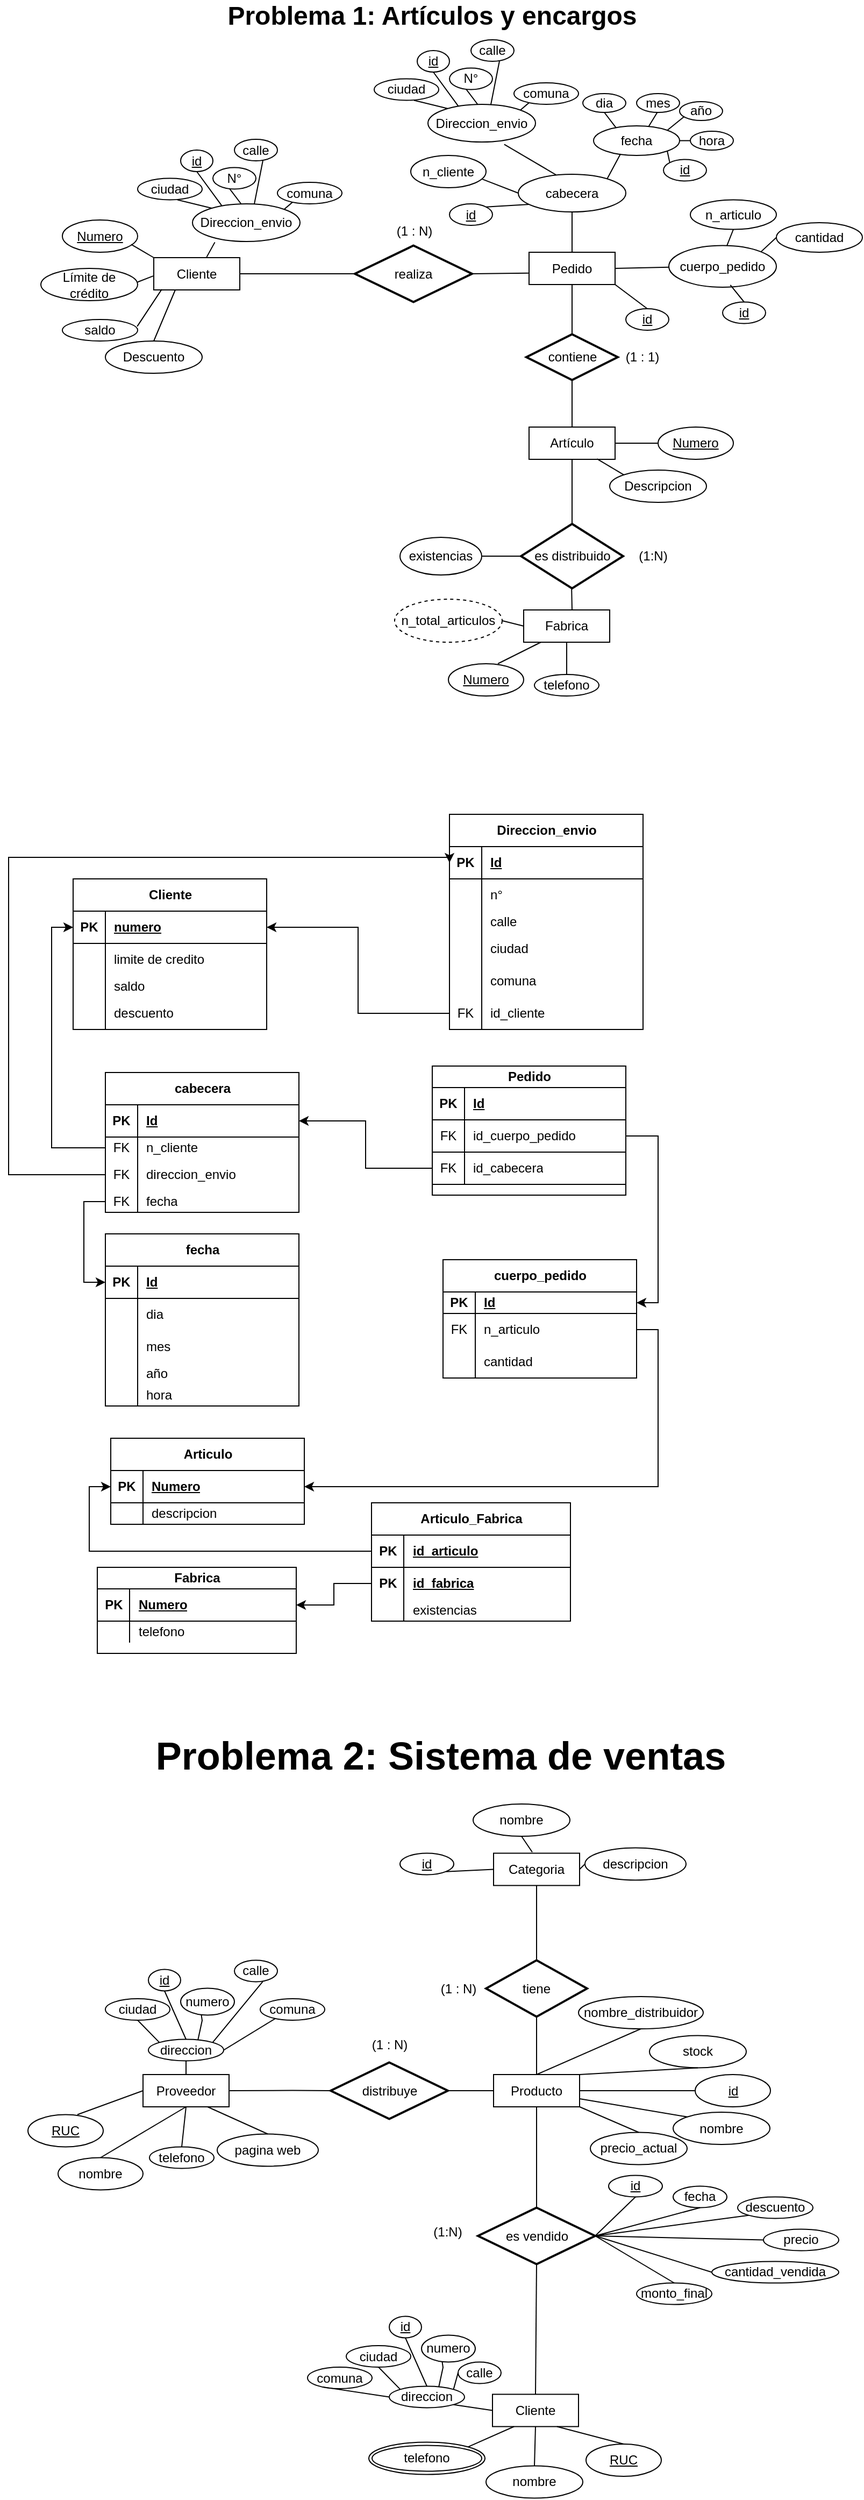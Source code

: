<mxfile version="26.2.14" pages="3">
  <diagram name="Página-1" id="5zvCUDVExmnDYqEcgGTV">
    <mxGraphModel dx="1708" dy="703" grid="1" gridSize="10" guides="1" tooltips="1" connect="1" arrows="1" fold="1" page="1" pageScale="1" pageWidth="827" pageHeight="1169" math="0" shadow="0">
      <root>
        <mxCell id="0" />
        <mxCell id="1" parent="0" />
        <mxCell id="52nS1y-p0WzkzDX7R_8c-1" value="Cliente" style="rounded=0;whiteSpace=wrap;html=1;" vertex="1" parent="1">
          <mxGeometry x="155" y="272.5" width="80" height="30" as="geometry" />
        </mxCell>
        <mxCell id="52nS1y-p0WzkzDX7R_8c-2" value="&lt;u&gt;Numero&lt;/u&gt;" style="ellipse;whiteSpace=wrap;html=1;" vertex="1" parent="1">
          <mxGeometry x="70" y="237.5" width="70" height="30" as="geometry" />
        </mxCell>
        <mxCell id="52nS1y-p0WzkzDX7R_8c-4" value="saldo" style="ellipse;whiteSpace=wrap;html=1;" vertex="1" parent="1">
          <mxGeometry x="70" y="330" width="70" height="20" as="geometry" />
        </mxCell>
        <mxCell id="52nS1y-p0WzkzDX7R_8c-6" value="Límite de crédito" style="ellipse;whiteSpace=wrap;html=1;" vertex="1" parent="1">
          <mxGeometry x="50" y="282.5" width="90" height="30" as="geometry" />
        </mxCell>
        <mxCell id="52nS1y-p0WzkzDX7R_8c-7" value="Descuento" style="ellipse;whiteSpace=wrap;html=1;" vertex="1" parent="1">
          <mxGeometry x="110" y="350" width="90" height="30" as="geometry" />
        </mxCell>
        <mxCell id="52nS1y-p0WzkzDX7R_8c-8" value="Artículo" style="rounded=0;whiteSpace=wrap;html=1;" vertex="1" parent="1">
          <mxGeometry x="504" y="430" width="80" height="30" as="geometry" />
        </mxCell>
        <mxCell id="52nS1y-p0WzkzDX7R_8c-9" value="&lt;u&gt;Numero&lt;/u&gt;" style="ellipse;whiteSpace=wrap;html=1;" vertex="1" parent="1">
          <mxGeometry x="624" y="430" width="70" height="30" as="geometry" />
        </mxCell>
        <mxCell id="52nS1y-p0WzkzDX7R_8c-12" value="Descripcion" style="ellipse;whiteSpace=wrap;html=1;" vertex="1" parent="1">
          <mxGeometry x="579" y="470" width="90" height="30" as="geometry" />
        </mxCell>
        <mxCell id="52nS1y-p0WzkzDX7R_8c-14" value="Pedido" style="rounded=0;whiteSpace=wrap;html=1;" vertex="1" parent="1">
          <mxGeometry x="504" y="267.5" width="80" height="30" as="geometry" />
        </mxCell>
        <mxCell id="52nS1y-p0WzkzDX7R_8c-15" value="n_cliente" style="ellipse;whiteSpace=wrap;html=1;" vertex="1" parent="1">
          <mxGeometry x="394" y="177.5" width="70" height="30" as="geometry" />
        </mxCell>
        <mxCell id="52nS1y-p0WzkzDX7R_8c-20" value="&lt;u&gt;id&lt;/u&gt;" style="ellipse;whiteSpace=wrap;html=1;" vertex="1" parent="1">
          <mxGeometry x="180" y="172.5" width="30" height="20" as="geometry" />
        </mxCell>
        <mxCell id="52nS1y-p0WzkzDX7R_8c-21" value="N°" style="ellipse;whiteSpace=wrap;html=1;" vertex="1" parent="1">
          <mxGeometry x="210" y="188.75" width="40" height="20" as="geometry" />
        </mxCell>
        <mxCell id="52nS1y-p0WzkzDX7R_8c-22" value="calle" style="ellipse;whiteSpace=wrap;html=1;" vertex="1" parent="1">
          <mxGeometry x="230" y="162.5" width="40" height="20" as="geometry" />
        </mxCell>
        <mxCell id="52nS1y-p0WzkzDX7R_8c-23" value="comuna" style="ellipse;whiteSpace=wrap;html=1;" vertex="1" parent="1">
          <mxGeometry x="270" y="202.5" width="60" height="20" as="geometry" />
        </mxCell>
        <mxCell id="52nS1y-p0WzkzDX7R_8c-24" value="ciudad" style="ellipse;whiteSpace=wrap;html=1;" vertex="1" parent="1">
          <mxGeometry x="140" y="198.75" width="60" height="20" as="geometry" />
        </mxCell>
        <mxCell id="52nS1y-p0WzkzDX7R_8c-35" value="Fabrica" style="rounded=0;whiteSpace=wrap;html=1;" vertex="1" parent="1">
          <mxGeometry x="499" y="600" width="80" height="30" as="geometry" />
        </mxCell>
        <mxCell id="52nS1y-p0WzkzDX7R_8c-37" value="es distribuido" style="strokeWidth=2;html=1;shape=mxgraph.flowchart.decision;whiteSpace=wrap;" vertex="1" parent="1">
          <mxGeometry x="496.5" y="520" width="95" height="60" as="geometry" />
        </mxCell>
        <mxCell id="52nS1y-p0WzkzDX7R_8c-38" value="(1:N)" style="text;html=1;align=center;verticalAlign=middle;resizable=0;points=[];autosize=1;strokeColor=none;fillColor=none;" vertex="1" parent="1">
          <mxGeometry x="594" y="535" width="50" height="30" as="geometry" />
        </mxCell>
        <mxCell id="52nS1y-p0WzkzDX7R_8c-44" value="n_articulo" style="ellipse;whiteSpace=wrap;html=1;" vertex="1" parent="1">
          <mxGeometry x="654" y="218.75" width="80" height="27.5" as="geometry" />
        </mxCell>
        <mxCell id="52nS1y-p0WzkzDX7R_8c-45" value="cantidad" style="ellipse;whiteSpace=wrap;html=1;" vertex="1" parent="1">
          <mxGeometry x="734" y="240" width="80" height="27.5" as="geometry" />
        </mxCell>
        <mxCell id="52nS1y-p0WzkzDX7R_8c-46" value="&lt;u&gt;id&lt;/u&gt;" style="ellipse;whiteSpace=wrap;html=1;" vertex="1" parent="1">
          <mxGeometry x="594" y="320" width="40" height="20" as="geometry" />
        </mxCell>
        <mxCell id="52nS1y-p0WzkzDX7R_8c-50" value="&lt;u&gt;Numero&lt;/u&gt;" style="ellipse;whiteSpace=wrap;html=1;" vertex="1" parent="1">
          <mxGeometry x="429" y="650" width="70" height="30" as="geometry" />
        </mxCell>
        <mxCell id="52nS1y-p0WzkzDX7R_8c-51" value="telefono" style="ellipse;whiteSpace=wrap;html=1;" vertex="1" parent="1">
          <mxGeometry x="509" y="660" width="60" height="20" as="geometry" />
        </mxCell>
        <mxCell id="52nS1y-p0WzkzDX7R_8c-52" value="cabecera" style="ellipse;whiteSpace=wrap;html=1;" vertex="1" parent="1">
          <mxGeometry x="494" y="195" width="100" height="35" as="geometry" />
        </mxCell>
        <mxCell id="52nS1y-p0WzkzDX7R_8c-54" value="fecha" style="ellipse;whiteSpace=wrap;html=1;" vertex="1" parent="1">
          <mxGeometry x="564" y="150" width="80" height="27.5" as="geometry" />
        </mxCell>
        <mxCell id="52nS1y-p0WzkzDX7R_8c-55" value="cuerpo_pedido" style="ellipse;whiteSpace=wrap;html=1;" vertex="1" parent="1">
          <mxGeometry x="634" y="261.25" width="100" height="38.75" as="geometry" />
        </mxCell>
        <mxCell id="52nS1y-p0WzkzDX7R_8c-56" style="edgeStyle=orthogonalEdgeStyle;rounded=0;orthogonalLoop=1;jettySize=auto;html=1;exitX=0.5;exitY=1;exitDx=0;exitDy=0;" edge="1" parent="1" source="52nS1y-p0WzkzDX7R_8c-46" target="52nS1y-p0WzkzDX7R_8c-46">
          <mxGeometry relative="1" as="geometry" />
        </mxCell>
        <mxCell id="52nS1y-p0WzkzDX7R_8c-57" value="dia" style="ellipse;whiteSpace=wrap;html=1;" vertex="1" parent="1">
          <mxGeometry x="554" y="120" width="40" height="17.5" as="geometry" />
        </mxCell>
        <mxCell id="52nS1y-p0WzkzDX7R_8c-58" value="mes" style="ellipse;whiteSpace=wrap;html=1;" vertex="1" parent="1">
          <mxGeometry x="604" y="120" width="40" height="17.5" as="geometry" />
        </mxCell>
        <mxCell id="52nS1y-p0WzkzDX7R_8c-59" value="año" style="ellipse;whiteSpace=wrap;html=1;" vertex="1" parent="1">
          <mxGeometry x="644" y="127.5" width="40" height="17.5" as="geometry" />
        </mxCell>
        <mxCell id="52nS1y-p0WzkzDX7R_8c-60" value="hora" style="ellipse;whiteSpace=wrap;html=1;" vertex="1" parent="1">
          <mxGeometry x="654" y="155" width="40" height="17.5" as="geometry" />
        </mxCell>
        <mxCell id="52nS1y-p0WzkzDX7R_8c-61" value="n_total_articulos" style="ellipse;whiteSpace=wrap;html=1;align=center;dashed=1;" vertex="1" parent="1">
          <mxGeometry x="379" y="590" width="100" height="40" as="geometry" />
        </mxCell>
        <mxCell id="52nS1y-p0WzkzDX7R_8c-67" value="" style="endArrow=none;html=1;rounded=0;exitX=1;exitY=0.5;exitDx=0;exitDy=0;entryX=0;entryY=0.5;entryDx=0;entryDy=0;entryPerimeter=0;" edge="1" parent="1" source="52nS1y-p0WzkzDX7R_8c-1" target="52nS1y-p0WzkzDX7R_8c-68">
          <mxGeometry relative="1" as="geometry">
            <mxPoint x="650" y="270" as="sourcePoint" />
            <mxPoint x="810" y="270" as="targetPoint" />
          </mxGeometry>
        </mxCell>
        <mxCell id="52nS1y-p0WzkzDX7R_8c-68" value="realiza" style="strokeWidth=2;html=1;shape=mxgraph.flowchart.decision;whiteSpace=wrap;" vertex="1" parent="1">
          <mxGeometry x="342" y="261.25" width="109" height="52.5" as="geometry" />
        </mxCell>
        <mxCell id="52nS1y-p0WzkzDX7R_8c-70" value="" style="endArrow=none;html=1;rounded=0;exitX=1;exitY=0.5;exitDx=0;exitDy=0;exitPerimeter=0;entryX=-0.007;entryY=0.647;entryDx=0;entryDy=0;entryPerimeter=0;" edge="1" parent="1" source="52nS1y-p0WzkzDX7R_8c-68" target="52nS1y-p0WzkzDX7R_8c-14">
          <mxGeometry relative="1" as="geometry">
            <mxPoint x="457" y="287.26" as="sourcePoint" />
            <mxPoint x="504" y="290" as="targetPoint" />
          </mxGeometry>
        </mxCell>
        <mxCell id="52nS1y-p0WzkzDX7R_8c-71" value="" style="endArrow=none;html=1;rounded=0;exitX=0.913;exitY=0.755;exitDx=0;exitDy=0;entryX=0;entryY=0;entryDx=0;entryDy=0;exitPerimeter=0;" edge="1" parent="1" source="52nS1y-p0WzkzDX7R_8c-2" target="52nS1y-p0WzkzDX7R_8c-1">
          <mxGeometry relative="1" as="geometry">
            <mxPoint x="245" y="298" as="sourcePoint" />
            <mxPoint x="352" y="298" as="targetPoint" />
          </mxGeometry>
        </mxCell>
        <mxCell id="52nS1y-p0WzkzDX7R_8c-72" value="" style="endArrow=none;html=1;rounded=0;exitX=0.998;exitY=0.425;exitDx=0;exitDy=0;entryX=-0.007;entryY=0.569;entryDx=0;entryDy=0;exitPerimeter=0;entryPerimeter=0;" edge="1" parent="1" source="52nS1y-p0WzkzDX7R_8c-6" target="52nS1y-p0WzkzDX7R_8c-1">
          <mxGeometry relative="1" as="geometry">
            <mxPoint x="144" y="270" as="sourcePoint" />
            <mxPoint x="165" y="283" as="targetPoint" />
          </mxGeometry>
        </mxCell>
        <mxCell id="52nS1y-p0WzkzDX7R_8c-73" value="" style="endArrow=none;html=1;rounded=0;exitX=0.994;exitY=0.321;exitDx=0;exitDy=0;entryX=0.093;entryY=0.982;entryDx=0;entryDy=0;exitPerimeter=0;entryPerimeter=0;" edge="1" parent="1" source="52nS1y-p0WzkzDX7R_8c-4" target="52nS1y-p0WzkzDX7R_8c-1">
          <mxGeometry relative="1" as="geometry">
            <mxPoint x="150" y="305" as="sourcePoint" />
            <mxPoint x="164" y="300" as="targetPoint" />
          </mxGeometry>
        </mxCell>
        <mxCell id="52nS1y-p0WzkzDX7R_8c-74" value="" style="endArrow=none;html=1;rounded=0;exitX=0.218;exitY=0.892;exitDx=0;exitDy=0;entryX=0.615;entryY=-0.019;entryDx=0;entryDy=0;exitPerimeter=0;entryPerimeter=0;" edge="1" parent="1" target="52nS1y-p0WzkzDX7R_8c-1">
          <mxGeometry relative="1" as="geometry">
            <mxPoint x="211.8" y="258.18" as="sourcePoint" />
            <mxPoint x="165" y="283" as="targetPoint" />
          </mxGeometry>
        </mxCell>
        <mxCell id="52nS1y-p0WzkzDX7R_8c-75" value="" style="endArrow=none;html=1;rounded=0;entryX=0.208;entryY=0.113;entryDx=0;entryDy=0;entryPerimeter=0;exitX=0.556;exitY=1.006;exitDx=0;exitDy=0;exitPerimeter=0;" edge="1" parent="1">
          <mxGeometry relative="1" as="geometry">
            <mxPoint x="177.03" y="218.75" as="sourcePoint" />
            <mxPoint x="210.8" y="227.02" as="targetPoint" />
          </mxGeometry>
        </mxCell>
        <mxCell id="52nS1y-p0WzkzDX7R_8c-76" value="" style="endArrow=none;html=1;rounded=0;exitX=0.383;exitY=0.97;exitDx=0;exitDy=0;entryX=0.462;entryY=0;entryDx=0;entryDy=0;exitPerimeter=0;entryPerimeter=0;" edge="1" parent="1" source="52nS1y-p0WzkzDX7R_8c-21">
          <mxGeometry relative="1" as="geometry">
            <mxPoint x="232" y="278" as="sourcePoint" />
            <mxPoint x="236.2" y="222.5" as="targetPoint" />
          </mxGeometry>
        </mxCell>
        <mxCell id="52nS1y-p0WzkzDX7R_8c-77" value="" style="endArrow=none;html=1;rounded=0;exitX=0.5;exitY=1;exitDx=0;exitDy=0;entryX=0.285;entryY=0.051;entryDx=0;entryDy=0;entryPerimeter=0;" edge="1" parent="1" source="52nS1y-p0WzkzDX7R_8c-20">
          <mxGeometry relative="1" as="geometry">
            <mxPoint x="245" y="222" as="sourcePoint" />
            <mxPoint x="218.5" y="224.54" as="targetPoint" />
          </mxGeometry>
        </mxCell>
        <mxCell id="52nS1y-p0WzkzDX7R_8c-78" value="" style="endArrow=none;html=1;rounded=0;exitX=0.662;exitY=0.986;exitDx=0;exitDy=0;exitPerimeter=0;entryX=0.585;entryY=0.003;entryDx=0;entryDy=0;entryPerimeter=0;" edge="1" parent="1" source="52nS1y-p0WzkzDX7R_8c-22">
          <mxGeometry relative="1" as="geometry">
            <mxPoint x="235" y="212" as="sourcePoint" />
            <mxPoint x="248.5" y="222.62" as="targetPoint" />
          </mxGeometry>
        </mxCell>
        <mxCell id="52nS1y-p0WzkzDX7R_8c-79" value="" style="endArrow=none;html=1;rounded=0;exitX=0.234;exitY=0.922;exitDx=0;exitDy=0;entryX=1;entryY=0;entryDx=0;entryDy=0;exitPerimeter=0;" edge="1" parent="1" source="52nS1y-p0WzkzDX7R_8c-23">
          <mxGeometry relative="1" as="geometry">
            <mxPoint x="245" y="222" as="sourcePoint" />
            <mxPoint x="275.355" y="228.358" as="targetPoint" />
          </mxGeometry>
        </mxCell>
        <mxCell id="52nS1y-p0WzkzDX7R_8c-81" value="" style="endArrow=none;html=1;rounded=0;exitX=0.5;exitY=0;exitDx=0;exitDy=0;entryX=0.5;entryY=1;entryDx=0;entryDy=0;" edge="1" parent="1" source="52nS1y-p0WzkzDX7R_8c-14" target="52nS1y-p0WzkzDX7R_8c-52">
          <mxGeometry width="50" height="50" relative="1" as="geometry">
            <mxPoint x="570" y="250" as="sourcePoint" />
            <mxPoint x="620" y="200" as="targetPoint" />
          </mxGeometry>
        </mxCell>
        <mxCell id="52nS1y-p0WzkzDX7R_8c-82" value="" style="endArrow=none;html=1;rounded=0;exitX=0;exitY=0.5;exitDx=0;exitDy=0;entryX=0.951;entryY=0.735;entryDx=0;entryDy=0;entryPerimeter=0;" edge="1" parent="1" source="52nS1y-p0WzkzDX7R_8c-52" target="52nS1y-p0WzkzDX7R_8c-15">
          <mxGeometry width="50" height="50" relative="1" as="geometry">
            <mxPoint x="614" y="278" as="sourcePoint" />
            <mxPoint x="554" y="240" as="targetPoint" />
          </mxGeometry>
        </mxCell>
        <mxCell id="52nS1y-p0WzkzDX7R_8c-83" value="" style="endArrow=none;html=1;rounded=0;exitX=0.351;exitY=0.015;exitDx=0;exitDy=0;entryX=0.709;entryY=0.929;entryDx=0;entryDy=0;entryPerimeter=0;exitPerimeter=0;" edge="1" parent="1" source="52nS1y-p0WzkzDX7R_8c-52">
          <mxGeometry width="50" height="50" relative="1" as="geometry">
            <mxPoint x="504" y="223" as="sourcePoint" />
            <mxPoint x="480.9" y="167.16" as="targetPoint" />
          </mxGeometry>
        </mxCell>
        <mxCell id="52nS1y-p0WzkzDX7R_8c-84" value="" style="endArrow=none;html=1;rounded=0;exitX=0.827;exitY=0.119;exitDx=0;exitDy=0;exitPerimeter=0;entryX=0.314;entryY=0.944;entryDx=0;entryDy=0;entryPerimeter=0;" edge="1" parent="1" source="52nS1y-p0WzkzDX7R_8c-52" target="52nS1y-p0WzkzDX7R_8c-54">
          <mxGeometry width="50" height="50" relative="1" as="geometry">
            <mxPoint x="538" y="207" as="sourcePoint" />
            <mxPoint x="590" y="180" as="targetPoint" />
          </mxGeometry>
        </mxCell>
        <mxCell id="52nS1y-p0WzkzDX7R_8c-85" value="" style="endArrow=none;html=1;rounded=0;exitX=0.263;exitY=0.071;exitDx=0;exitDy=0;exitPerimeter=0;entryX=0.5;entryY=1;entryDx=0;entryDy=0;" edge="1" parent="1" source="52nS1y-p0WzkzDX7R_8c-54" target="52nS1y-p0WzkzDX7R_8c-57">
          <mxGeometry width="50" height="50" relative="1" as="geometry">
            <mxPoint x="587" y="209" as="sourcePoint" />
            <mxPoint x="599" y="186" as="targetPoint" />
          </mxGeometry>
        </mxCell>
        <mxCell id="52nS1y-p0WzkzDX7R_8c-86" value="" style="endArrow=none;html=1;rounded=0;exitX=0.641;exitY=0.019;exitDx=0;exitDy=0;exitPerimeter=0;entryX=0.256;entryY=0.938;entryDx=0;entryDy=0;entryPerimeter=0;" edge="1" parent="1" source="52nS1y-p0WzkzDX7R_8c-54">
          <mxGeometry width="50" height="50" relative="1" as="geometry">
            <mxPoint x="604" y="163.08" as="sourcePoint" />
            <mxPoint x="623.24" y="137.495" as="targetPoint" />
          </mxGeometry>
        </mxCell>
        <mxCell id="52nS1y-p0WzkzDX7R_8c-87" value="" style="endArrow=none;html=1;rounded=0;exitX=1;exitY=0;exitDx=0;exitDy=0;entryX=0.096;entryY=0.816;entryDx=0;entryDy=0;entryPerimeter=0;" edge="1" parent="1" source="52nS1y-p0WzkzDX7R_8c-54" target="52nS1y-p0WzkzDX7R_8c-59">
          <mxGeometry width="50" height="50" relative="1" as="geometry">
            <mxPoint x="625" y="161" as="sourcePoint" />
            <mxPoint x="633.24" y="147.495" as="targetPoint" />
          </mxGeometry>
        </mxCell>
        <mxCell id="52nS1y-p0WzkzDX7R_8c-89" value="" style="endArrow=none;html=1;rounded=0;exitX=1;exitY=0.5;exitDx=0;exitDy=0;entryX=0;entryY=0.5;entryDx=0;entryDy=0;" edge="1" parent="1" source="52nS1y-p0WzkzDX7R_8c-54" target="52nS1y-p0WzkzDX7R_8c-60">
          <mxGeometry width="50" height="50" relative="1" as="geometry">
            <mxPoint x="642" y="164" as="sourcePoint" />
            <mxPoint x="658" y="152" as="targetPoint" />
          </mxGeometry>
        </mxCell>
        <mxCell id="52nS1y-p0WzkzDX7R_8c-90" value="" style="endArrow=none;html=1;rounded=0;exitX=1;exitY=0.5;exitDx=0;exitDy=0;" edge="1" parent="1" source="52nS1y-p0WzkzDX7R_8c-14" target="52nS1y-p0WzkzDX7R_8c-55">
          <mxGeometry width="50" height="50" relative="1" as="geometry">
            <mxPoint x="554" y="278" as="sourcePoint" />
            <mxPoint x="554" y="240" as="targetPoint" />
          </mxGeometry>
        </mxCell>
        <mxCell id="52nS1y-p0WzkzDX7R_8c-91" value="" style="endArrow=none;html=1;rounded=0;exitX=0.541;exitY=-0.001;exitDx=0;exitDy=0;entryX=0.5;entryY=1;entryDx=0;entryDy=0;exitPerimeter=0;" edge="1" parent="1" source="52nS1y-p0WzkzDX7R_8c-55" target="52nS1y-p0WzkzDX7R_8c-44">
          <mxGeometry width="50" height="50" relative="1" as="geometry">
            <mxPoint x="594" y="293" as="sourcePoint" />
            <mxPoint x="644" y="291" as="targetPoint" />
          </mxGeometry>
        </mxCell>
        <mxCell id="52nS1y-p0WzkzDX7R_8c-92" value="" style="endArrow=none;html=1;rounded=0;exitX=1;exitY=0;exitDx=0;exitDy=0;entryX=0;entryY=0.5;entryDx=0;entryDy=0;" edge="1" parent="1" source="52nS1y-p0WzkzDX7R_8c-55" target="52nS1y-p0WzkzDX7R_8c-45">
          <mxGeometry width="50" height="50" relative="1" as="geometry">
            <mxPoint x="698" y="271" as="sourcePoint" />
            <mxPoint x="704" y="256" as="targetPoint" />
          </mxGeometry>
        </mxCell>
        <mxCell id="52nS1y-p0WzkzDX7R_8c-93" value="" style="endArrow=none;html=1;rounded=0;exitX=1;exitY=1;exitDx=0;exitDy=0;entryX=0.5;entryY=0;entryDx=0;entryDy=0;" edge="1" parent="1" source="52nS1y-p0WzkzDX7R_8c-14" target="52nS1y-p0WzkzDX7R_8c-46">
          <mxGeometry width="50" height="50" relative="1" as="geometry">
            <mxPoint x="594" y="293" as="sourcePoint" />
            <mxPoint x="644" y="291" as="targetPoint" />
          </mxGeometry>
        </mxCell>
        <mxCell id="52nS1y-p0WzkzDX7R_8c-95" value="contiene" style="strokeWidth=2;html=1;shape=mxgraph.flowchart.decision;whiteSpace=wrap;" vertex="1" parent="1">
          <mxGeometry x="501.5" y="343.75" width="85" height="42.5" as="geometry" />
        </mxCell>
        <mxCell id="52nS1y-p0WzkzDX7R_8c-96" value="" style="endArrow=none;html=1;rounded=0;exitX=0.5;exitY=0;exitDx=0;exitDy=0;entryX=0.25;entryY=1;entryDx=0;entryDy=0;" edge="1" parent="1" source="52nS1y-p0WzkzDX7R_8c-7" target="52nS1y-p0WzkzDX7R_8c-1">
          <mxGeometry relative="1" as="geometry">
            <mxPoint x="150" y="346" as="sourcePoint" />
            <mxPoint x="172" y="312" as="targetPoint" />
          </mxGeometry>
        </mxCell>
        <mxCell id="52nS1y-p0WzkzDX7R_8c-97" value="" style="endArrow=none;html=1;rounded=0;exitX=0.5;exitY=0;exitDx=0;exitDy=0;entryX=0.5;entryY=1;entryDx=0;entryDy=0;exitPerimeter=0;" edge="1" parent="1" source="52nS1y-p0WzkzDX7R_8c-95" target="52nS1y-p0WzkzDX7R_8c-14">
          <mxGeometry relative="1" as="geometry">
            <mxPoint x="165" y="360" as="sourcePoint" />
            <mxPoint x="185" y="313" as="targetPoint" />
          </mxGeometry>
        </mxCell>
        <mxCell id="52nS1y-p0WzkzDX7R_8c-98" value="" style="endArrow=none;html=1;rounded=0;exitX=0.5;exitY=0;exitDx=0;exitDy=0;entryX=0.5;entryY=1;entryDx=0;entryDy=0;entryPerimeter=0;" edge="1" parent="1" source="52nS1y-p0WzkzDX7R_8c-8" target="52nS1y-p0WzkzDX7R_8c-95">
          <mxGeometry relative="1" as="geometry">
            <mxPoint x="554" y="354" as="sourcePoint" />
            <mxPoint x="554" y="308" as="targetPoint" />
          </mxGeometry>
        </mxCell>
        <mxCell id="52nS1y-p0WzkzDX7R_8c-99" value="" style="endArrow=none;html=1;rounded=0;exitX=0.79;exitY=0.987;exitDx=0;exitDy=0;exitPerimeter=0;entryX=0;entryY=0;entryDx=0;entryDy=0;" edge="1" parent="1" source="52nS1y-p0WzkzDX7R_8c-8" target="52nS1y-p0WzkzDX7R_8c-12">
          <mxGeometry width="50" height="50" relative="1" as="geometry">
            <mxPoint x="680" y="530" as="sourcePoint" />
            <mxPoint x="730" y="480" as="targetPoint" />
          </mxGeometry>
        </mxCell>
        <mxCell id="52nS1y-p0WzkzDX7R_8c-100" value="" style="endArrow=none;html=1;rounded=0;exitX=1;exitY=0.5;exitDx=0;exitDy=0;entryX=0;entryY=0.5;entryDx=0;entryDy=0;" edge="1" parent="1" source="52nS1y-p0WzkzDX7R_8c-8" target="52nS1y-p0WzkzDX7R_8c-9">
          <mxGeometry width="50" height="50" relative="1" as="geometry">
            <mxPoint x="578" y="471" as="sourcePoint" />
            <mxPoint x="602" y="484" as="targetPoint" />
          </mxGeometry>
        </mxCell>
        <mxCell id="52nS1y-p0WzkzDX7R_8c-102" value="" style="endArrow=none;html=1;rounded=0;exitX=0.5;exitY=0;exitDx=0;exitDy=0;entryX=0.5;entryY=1;entryDx=0;entryDy=0;exitPerimeter=0;" edge="1" parent="1" source="52nS1y-p0WzkzDX7R_8c-37" target="52nS1y-p0WzkzDX7R_8c-8">
          <mxGeometry relative="1" as="geometry">
            <mxPoint x="554" y="440" as="sourcePoint" />
            <mxPoint x="554" y="396" as="targetPoint" />
          </mxGeometry>
        </mxCell>
        <mxCell id="52nS1y-p0WzkzDX7R_8c-103" value="existencias" style="ellipse;whiteSpace=wrap;html=1;" vertex="1" parent="1">
          <mxGeometry x="384" y="532.5" width="76" height="35" as="geometry" />
        </mxCell>
        <mxCell id="52nS1y-p0WzkzDX7R_8c-104" value="" style="endArrow=none;html=1;rounded=0;exitX=0;exitY=0.5;exitDx=0;exitDy=0;entryX=1;entryY=0.5;entryDx=0;entryDy=0;exitPerimeter=0;" edge="1" parent="1" source="52nS1y-p0WzkzDX7R_8c-37" target="52nS1y-p0WzkzDX7R_8c-103">
          <mxGeometry relative="1" as="geometry">
            <mxPoint x="554" y="530" as="sourcePoint" />
            <mxPoint x="554" y="470" as="targetPoint" />
          </mxGeometry>
        </mxCell>
        <mxCell id="52nS1y-p0WzkzDX7R_8c-105" value="" style="endArrow=none;html=1;rounded=0;exitX=0;exitY=0.5;exitDx=0;exitDy=0;entryX=1;entryY=0.5;entryDx=0;entryDy=0;" edge="1" parent="1" source="52nS1y-p0WzkzDX7R_8c-35" target="52nS1y-p0WzkzDX7R_8c-61">
          <mxGeometry relative="1" as="geometry">
            <mxPoint x="502" y="520" as="sourcePoint" />
            <mxPoint x="465" y="520" as="targetPoint" />
          </mxGeometry>
        </mxCell>
        <mxCell id="52nS1y-p0WzkzDX7R_8c-106" value="" style="endArrow=none;html=1;rounded=0;entryX=0.5;entryY=1;entryDx=0;entryDy=0;" edge="1" parent="1">
          <mxGeometry relative="1" as="geometry">
            <mxPoint x="544" y="600" as="sourcePoint" />
            <mxPoint x="543.58" y="580" as="targetPoint" />
          </mxGeometry>
        </mxCell>
        <mxCell id="52nS1y-p0WzkzDX7R_8c-107" value="" style="endArrow=none;html=1;rounded=0;entryX=0.657;entryY=0;entryDx=0;entryDy=0;entryPerimeter=0;" edge="1" parent="1" target="52nS1y-p0WzkzDX7R_8c-50">
          <mxGeometry relative="1" as="geometry">
            <mxPoint x="515" y="630" as="sourcePoint" />
            <mxPoint x="548.58" y="550" as="targetPoint" />
          </mxGeometry>
        </mxCell>
        <mxCell id="52nS1y-p0WzkzDX7R_8c-108" value="" style="endArrow=none;html=1;rounded=0;entryX=0.5;entryY=0;entryDx=0;entryDy=0;exitX=0.5;exitY=1;exitDx=0;exitDy=0;" edge="1" parent="1" source="52nS1y-p0WzkzDX7R_8c-35" target="52nS1y-p0WzkzDX7R_8c-51">
          <mxGeometry relative="1" as="geometry">
            <mxPoint x="525" y="640" as="sourcePoint" />
            <mxPoint x="485" y="660" as="targetPoint" />
          </mxGeometry>
        </mxCell>
        <mxCell id="52nS1y-p0WzkzDX7R_8c-109" value="(1 : 1)" style="text;html=1;align=center;verticalAlign=middle;resizable=0;points=[];autosize=1;strokeColor=none;fillColor=none;" vertex="1" parent="1">
          <mxGeometry x="584" y="350" width="50" height="30" as="geometry" />
        </mxCell>
        <mxCell id="52nS1y-p0WzkzDX7R_8c-110" value="(1 : N)" style="text;html=1;align=center;verticalAlign=middle;resizable=0;points=[];autosize=1;strokeColor=none;fillColor=none;" vertex="1" parent="1">
          <mxGeometry x="366.5" y="232.5" width="60" height="30" as="geometry" />
        </mxCell>
        <mxCell id="52nS1y-p0WzkzDX7R_8c-111" value="&lt;b&gt;&lt;font style=&quot;font-size: 24px;&quot;&gt;Problema 1: Artículos y encargos&lt;/font&gt;&lt;/b&gt;&lt;div&gt;&lt;br&gt;&lt;/div&gt;" style="text;html=1;align=center;verticalAlign=middle;whiteSpace=wrap;rounded=0;" vertex="1" parent="1">
          <mxGeometry x="221" y="40" width="386" height="30" as="geometry" />
        </mxCell>
        <mxCell id="52nS1y-p0WzkzDX7R_8c-112" value="Cliente" style="shape=table;startSize=30;container=1;collapsible=1;childLayout=tableLayout;fixedRows=1;rowLines=0;fontStyle=1;align=center;resizeLast=1;html=1;" vertex="1" parent="1">
          <mxGeometry x="80" y="850" width="180" height="140" as="geometry" />
        </mxCell>
        <mxCell id="52nS1y-p0WzkzDX7R_8c-113" value="" style="shape=tableRow;horizontal=0;startSize=0;swimlaneHead=0;swimlaneBody=0;fillColor=none;collapsible=0;dropTarget=0;points=[[0,0.5],[1,0.5]];portConstraint=eastwest;top=0;left=0;right=0;bottom=1;" vertex="1" parent="52nS1y-p0WzkzDX7R_8c-112">
          <mxGeometry y="30" width="180" height="30" as="geometry" />
        </mxCell>
        <mxCell id="52nS1y-p0WzkzDX7R_8c-114" value="PK" style="shape=partialRectangle;connectable=0;fillColor=none;top=0;left=0;bottom=0;right=0;fontStyle=1;overflow=hidden;whiteSpace=wrap;html=1;" vertex="1" parent="52nS1y-p0WzkzDX7R_8c-113">
          <mxGeometry width="30" height="30" as="geometry">
            <mxRectangle width="30" height="30" as="alternateBounds" />
          </mxGeometry>
        </mxCell>
        <mxCell id="52nS1y-p0WzkzDX7R_8c-115" value="numero" style="shape=partialRectangle;connectable=0;fillColor=none;top=0;left=0;bottom=0;right=0;align=left;spacingLeft=6;fontStyle=5;overflow=hidden;whiteSpace=wrap;html=1;" vertex="1" parent="52nS1y-p0WzkzDX7R_8c-113">
          <mxGeometry x="30" width="150" height="30" as="geometry">
            <mxRectangle width="150" height="30" as="alternateBounds" />
          </mxGeometry>
        </mxCell>
        <mxCell id="52nS1y-p0WzkzDX7R_8c-116" value="" style="shape=tableRow;horizontal=0;startSize=0;swimlaneHead=0;swimlaneBody=0;fillColor=none;collapsible=0;dropTarget=0;points=[[0,0.5],[1,0.5]];portConstraint=eastwest;top=0;left=0;right=0;bottom=0;" vertex="1" parent="52nS1y-p0WzkzDX7R_8c-112">
          <mxGeometry y="60" width="180" height="30" as="geometry" />
        </mxCell>
        <mxCell id="52nS1y-p0WzkzDX7R_8c-117" value="" style="shape=partialRectangle;connectable=0;fillColor=none;top=0;left=0;bottom=0;right=0;editable=1;overflow=hidden;whiteSpace=wrap;html=1;" vertex="1" parent="52nS1y-p0WzkzDX7R_8c-116">
          <mxGeometry width="30" height="30" as="geometry">
            <mxRectangle width="30" height="30" as="alternateBounds" />
          </mxGeometry>
        </mxCell>
        <mxCell id="52nS1y-p0WzkzDX7R_8c-118" value="limite de credito" style="shape=partialRectangle;connectable=0;fillColor=none;top=0;left=0;bottom=0;right=0;align=left;spacingLeft=6;overflow=hidden;whiteSpace=wrap;html=1;" vertex="1" parent="52nS1y-p0WzkzDX7R_8c-116">
          <mxGeometry x="30" width="150" height="30" as="geometry">
            <mxRectangle width="150" height="30" as="alternateBounds" />
          </mxGeometry>
        </mxCell>
        <mxCell id="52nS1y-p0WzkzDX7R_8c-119" value="" style="shape=tableRow;horizontal=0;startSize=0;swimlaneHead=0;swimlaneBody=0;fillColor=none;collapsible=0;dropTarget=0;points=[[0,0.5],[1,0.5]];portConstraint=eastwest;top=0;left=0;right=0;bottom=0;" vertex="1" parent="52nS1y-p0WzkzDX7R_8c-112">
          <mxGeometry y="90" width="180" height="20" as="geometry" />
        </mxCell>
        <mxCell id="52nS1y-p0WzkzDX7R_8c-120" value="" style="shape=partialRectangle;connectable=0;fillColor=none;top=0;left=0;bottom=0;right=0;editable=1;overflow=hidden;whiteSpace=wrap;html=1;" vertex="1" parent="52nS1y-p0WzkzDX7R_8c-119">
          <mxGeometry width="30" height="20" as="geometry">
            <mxRectangle width="30" height="20" as="alternateBounds" />
          </mxGeometry>
        </mxCell>
        <mxCell id="52nS1y-p0WzkzDX7R_8c-121" value="saldo" style="shape=partialRectangle;connectable=0;fillColor=none;top=0;left=0;bottom=0;right=0;align=left;spacingLeft=6;overflow=hidden;whiteSpace=wrap;html=1;" vertex="1" parent="52nS1y-p0WzkzDX7R_8c-119">
          <mxGeometry x="30" width="150" height="20" as="geometry">
            <mxRectangle width="150" height="20" as="alternateBounds" />
          </mxGeometry>
        </mxCell>
        <mxCell id="52nS1y-p0WzkzDX7R_8c-122" value="" style="shape=tableRow;horizontal=0;startSize=0;swimlaneHead=0;swimlaneBody=0;fillColor=none;collapsible=0;dropTarget=0;points=[[0,0.5],[1,0.5]];portConstraint=eastwest;top=0;left=0;right=0;bottom=0;" vertex="1" parent="52nS1y-p0WzkzDX7R_8c-112">
          <mxGeometry y="110" width="180" height="30" as="geometry" />
        </mxCell>
        <mxCell id="52nS1y-p0WzkzDX7R_8c-123" value="" style="shape=partialRectangle;connectable=0;fillColor=none;top=0;left=0;bottom=0;right=0;editable=1;overflow=hidden;whiteSpace=wrap;html=1;" vertex="1" parent="52nS1y-p0WzkzDX7R_8c-122">
          <mxGeometry width="30" height="30" as="geometry">
            <mxRectangle width="30" height="30" as="alternateBounds" />
          </mxGeometry>
        </mxCell>
        <mxCell id="52nS1y-p0WzkzDX7R_8c-124" value="descuento" style="shape=partialRectangle;connectable=0;fillColor=none;top=0;left=0;bottom=0;right=0;align=left;spacingLeft=6;overflow=hidden;whiteSpace=wrap;html=1;" vertex="1" parent="52nS1y-p0WzkzDX7R_8c-122">
          <mxGeometry x="30" width="150" height="30" as="geometry">
            <mxRectangle width="150" height="30" as="alternateBounds" />
          </mxGeometry>
        </mxCell>
        <mxCell id="52nS1y-p0WzkzDX7R_8c-125" value="Direccion_envio" style="shape=table;startSize=30;container=1;collapsible=1;childLayout=tableLayout;fixedRows=1;rowLines=0;fontStyle=1;align=center;resizeLast=1;html=1;" vertex="1" parent="1">
          <mxGeometry x="430" y="790" width="180" height="200" as="geometry" />
        </mxCell>
        <mxCell id="52nS1y-p0WzkzDX7R_8c-126" value="" style="shape=tableRow;horizontal=0;startSize=0;swimlaneHead=0;swimlaneBody=0;fillColor=none;collapsible=0;dropTarget=0;points=[[0,0.5],[1,0.5]];portConstraint=eastwest;top=0;left=0;right=0;bottom=1;" vertex="1" parent="52nS1y-p0WzkzDX7R_8c-125">
          <mxGeometry y="30" width="180" height="30" as="geometry" />
        </mxCell>
        <mxCell id="52nS1y-p0WzkzDX7R_8c-127" value="PK" style="shape=partialRectangle;connectable=0;fillColor=none;top=0;left=0;bottom=0;right=0;fontStyle=1;overflow=hidden;whiteSpace=wrap;html=1;" vertex="1" parent="52nS1y-p0WzkzDX7R_8c-126">
          <mxGeometry width="30" height="30" as="geometry">
            <mxRectangle width="30" height="30" as="alternateBounds" />
          </mxGeometry>
        </mxCell>
        <mxCell id="52nS1y-p0WzkzDX7R_8c-128" value="Id" style="shape=partialRectangle;connectable=0;fillColor=none;top=0;left=0;bottom=0;right=0;align=left;spacingLeft=6;fontStyle=5;overflow=hidden;whiteSpace=wrap;html=1;" vertex="1" parent="52nS1y-p0WzkzDX7R_8c-126">
          <mxGeometry x="30" width="150" height="30" as="geometry">
            <mxRectangle width="150" height="30" as="alternateBounds" />
          </mxGeometry>
        </mxCell>
        <mxCell id="52nS1y-p0WzkzDX7R_8c-129" value="" style="shape=tableRow;horizontal=0;startSize=0;swimlaneHead=0;swimlaneBody=0;fillColor=none;collapsible=0;dropTarget=0;points=[[0,0.5],[1,0.5]];portConstraint=eastwest;top=0;left=0;right=0;bottom=0;" vertex="1" parent="52nS1y-p0WzkzDX7R_8c-125">
          <mxGeometry y="60" width="180" height="30" as="geometry" />
        </mxCell>
        <mxCell id="52nS1y-p0WzkzDX7R_8c-130" value="" style="shape=partialRectangle;connectable=0;fillColor=none;top=0;left=0;bottom=0;right=0;editable=1;overflow=hidden;whiteSpace=wrap;html=1;" vertex="1" parent="52nS1y-p0WzkzDX7R_8c-129">
          <mxGeometry width="30" height="30" as="geometry">
            <mxRectangle width="30" height="30" as="alternateBounds" />
          </mxGeometry>
        </mxCell>
        <mxCell id="52nS1y-p0WzkzDX7R_8c-131" value="n°" style="shape=partialRectangle;connectable=0;fillColor=none;top=0;left=0;bottom=0;right=0;align=left;spacingLeft=6;overflow=hidden;whiteSpace=wrap;html=1;" vertex="1" parent="52nS1y-p0WzkzDX7R_8c-129">
          <mxGeometry x="30" width="150" height="30" as="geometry">
            <mxRectangle width="150" height="30" as="alternateBounds" />
          </mxGeometry>
        </mxCell>
        <mxCell id="52nS1y-p0WzkzDX7R_8c-132" value="" style="shape=tableRow;horizontal=0;startSize=0;swimlaneHead=0;swimlaneBody=0;fillColor=none;collapsible=0;dropTarget=0;points=[[0,0.5],[1,0.5]];portConstraint=eastwest;top=0;left=0;right=0;bottom=0;" vertex="1" parent="52nS1y-p0WzkzDX7R_8c-125">
          <mxGeometry y="90" width="180" height="20" as="geometry" />
        </mxCell>
        <mxCell id="52nS1y-p0WzkzDX7R_8c-133" value="" style="shape=partialRectangle;connectable=0;fillColor=none;top=0;left=0;bottom=0;right=0;editable=1;overflow=hidden;whiteSpace=wrap;html=1;" vertex="1" parent="52nS1y-p0WzkzDX7R_8c-132">
          <mxGeometry width="30" height="20" as="geometry">
            <mxRectangle width="30" height="20" as="alternateBounds" />
          </mxGeometry>
        </mxCell>
        <mxCell id="52nS1y-p0WzkzDX7R_8c-134" value="calle" style="shape=partialRectangle;connectable=0;fillColor=none;top=0;left=0;bottom=0;right=0;align=left;spacingLeft=6;overflow=hidden;whiteSpace=wrap;html=1;" vertex="1" parent="52nS1y-p0WzkzDX7R_8c-132">
          <mxGeometry x="30" width="150" height="20" as="geometry">
            <mxRectangle width="150" height="20" as="alternateBounds" />
          </mxGeometry>
        </mxCell>
        <mxCell id="52nS1y-p0WzkzDX7R_8c-135" value="" style="shape=tableRow;horizontal=0;startSize=0;swimlaneHead=0;swimlaneBody=0;fillColor=none;collapsible=0;dropTarget=0;points=[[0,0.5],[1,0.5]];portConstraint=eastwest;top=0;left=0;right=0;bottom=0;" vertex="1" parent="52nS1y-p0WzkzDX7R_8c-125">
          <mxGeometry y="110" width="180" height="30" as="geometry" />
        </mxCell>
        <mxCell id="52nS1y-p0WzkzDX7R_8c-136" value="" style="shape=partialRectangle;connectable=0;fillColor=none;top=0;left=0;bottom=0;right=0;editable=1;overflow=hidden;whiteSpace=wrap;html=1;" vertex="1" parent="52nS1y-p0WzkzDX7R_8c-135">
          <mxGeometry width="30" height="30" as="geometry">
            <mxRectangle width="30" height="30" as="alternateBounds" />
          </mxGeometry>
        </mxCell>
        <mxCell id="52nS1y-p0WzkzDX7R_8c-137" value="ciudad" style="shape=partialRectangle;connectable=0;fillColor=none;top=0;left=0;bottom=0;right=0;align=left;spacingLeft=6;overflow=hidden;whiteSpace=wrap;html=1;" vertex="1" parent="52nS1y-p0WzkzDX7R_8c-135">
          <mxGeometry x="30" width="150" height="30" as="geometry">
            <mxRectangle width="150" height="30" as="alternateBounds" />
          </mxGeometry>
        </mxCell>
        <mxCell id="52nS1y-p0WzkzDX7R_8c-138" style="shape=tableRow;horizontal=0;startSize=0;swimlaneHead=0;swimlaneBody=0;fillColor=none;collapsible=0;dropTarget=0;points=[[0,0.5],[1,0.5]];portConstraint=eastwest;top=0;left=0;right=0;bottom=0;" vertex="1" parent="52nS1y-p0WzkzDX7R_8c-125">
          <mxGeometry y="140" width="180" height="30" as="geometry" />
        </mxCell>
        <mxCell id="52nS1y-p0WzkzDX7R_8c-139" style="shape=partialRectangle;connectable=0;fillColor=none;top=0;left=0;bottom=0;right=0;editable=1;overflow=hidden;whiteSpace=wrap;html=1;" vertex="1" parent="52nS1y-p0WzkzDX7R_8c-138">
          <mxGeometry width="30" height="30" as="geometry">
            <mxRectangle width="30" height="30" as="alternateBounds" />
          </mxGeometry>
        </mxCell>
        <mxCell id="52nS1y-p0WzkzDX7R_8c-140" value="comuna" style="shape=partialRectangle;connectable=0;fillColor=none;top=0;left=0;bottom=0;right=0;align=left;spacingLeft=6;overflow=hidden;whiteSpace=wrap;html=1;" vertex="1" parent="52nS1y-p0WzkzDX7R_8c-138">
          <mxGeometry x="30" width="150" height="30" as="geometry">
            <mxRectangle width="150" height="30" as="alternateBounds" />
          </mxGeometry>
        </mxCell>
        <mxCell id="52nS1y-p0WzkzDX7R_8c-141" style="shape=tableRow;horizontal=0;startSize=0;swimlaneHead=0;swimlaneBody=0;fillColor=none;collapsible=0;dropTarget=0;points=[[0,0.5],[1,0.5]];portConstraint=eastwest;top=0;left=0;right=0;bottom=0;" vertex="1" parent="52nS1y-p0WzkzDX7R_8c-125">
          <mxGeometry y="170" width="180" height="30" as="geometry" />
        </mxCell>
        <mxCell id="52nS1y-p0WzkzDX7R_8c-142" value="FK" style="shape=partialRectangle;connectable=0;fillColor=none;top=0;left=0;bottom=0;right=0;editable=1;overflow=hidden;whiteSpace=wrap;html=1;" vertex="1" parent="52nS1y-p0WzkzDX7R_8c-141">
          <mxGeometry width="30" height="30" as="geometry">
            <mxRectangle width="30" height="30" as="alternateBounds" />
          </mxGeometry>
        </mxCell>
        <mxCell id="52nS1y-p0WzkzDX7R_8c-143" value="id_cliente" style="shape=partialRectangle;connectable=0;fillColor=none;top=0;left=0;bottom=0;right=0;align=left;spacingLeft=6;overflow=hidden;whiteSpace=wrap;html=1;" vertex="1" parent="52nS1y-p0WzkzDX7R_8c-141">
          <mxGeometry x="30" width="150" height="30" as="geometry">
            <mxRectangle width="150" height="30" as="alternateBounds" />
          </mxGeometry>
        </mxCell>
        <mxCell id="52nS1y-p0WzkzDX7R_8c-144" style="edgeStyle=orthogonalEdgeStyle;rounded=0;orthogonalLoop=1;jettySize=auto;html=1;exitX=0;exitY=0.5;exitDx=0;exitDy=0;entryX=1;entryY=0.5;entryDx=0;entryDy=0;" edge="1" parent="1" source="52nS1y-p0WzkzDX7R_8c-141" target="52nS1y-p0WzkzDX7R_8c-113">
          <mxGeometry relative="1" as="geometry" />
        </mxCell>
        <mxCell id="52nS1y-p0WzkzDX7R_8c-145" value="Pedido" style="shape=table;startSize=20;container=1;collapsible=1;childLayout=tableLayout;fixedRows=1;rowLines=0;fontStyle=1;align=center;resizeLast=1;html=1;" vertex="1" parent="1">
          <mxGeometry x="414" y="1024" width="180" height="120" as="geometry" />
        </mxCell>
        <mxCell id="52nS1y-p0WzkzDX7R_8c-146" value="" style="shape=tableRow;horizontal=0;startSize=0;swimlaneHead=0;swimlaneBody=0;fillColor=none;collapsible=0;dropTarget=0;points=[[0,0.5],[1,0.5]];portConstraint=eastwest;top=0;left=0;right=0;bottom=1;" vertex="1" parent="52nS1y-p0WzkzDX7R_8c-145">
          <mxGeometry y="20" width="180" height="30" as="geometry" />
        </mxCell>
        <mxCell id="52nS1y-p0WzkzDX7R_8c-147" value="PK" style="shape=partialRectangle;connectable=0;fillColor=none;top=0;left=0;bottom=0;right=0;fontStyle=1;overflow=hidden;whiteSpace=wrap;html=1;" vertex="1" parent="52nS1y-p0WzkzDX7R_8c-146">
          <mxGeometry width="30" height="30" as="geometry">
            <mxRectangle width="30" height="30" as="alternateBounds" />
          </mxGeometry>
        </mxCell>
        <mxCell id="52nS1y-p0WzkzDX7R_8c-148" value="Id" style="shape=partialRectangle;connectable=0;fillColor=none;top=0;left=0;bottom=0;right=0;align=left;spacingLeft=6;fontStyle=5;overflow=hidden;whiteSpace=wrap;html=1;" vertex="1" parent="52nS1y-p0WzkzDX7R_8c-146">
          <mxGeometry x="30" width="150" height="30" as="geometry">
            <mxRectangle width="150" height="30" as="alternateBounds" />
          </mxGeometry>
        </mxCell>
        <mxCell id="52nS1y-p0WzkzDX7R_8c-309" style="shape=tableRow;horizontal=0;startSize=0;swimlaneHead=0;swimlaneBody=0;fillColor=none;collapsible=0;dropTarget=0;points=[[0,0.5],[1,0.5]];portConstraint=eastwest;top=0;left=0;right=0;bottom=1;" vertex="1" parent="52nS1y-p0WzkzDX7R_8c-145">
          <mxGeometry y="50" width="180" height="30" as="geometry" />
        </mxCell>
        <mxCell id="52nS1y-p0WzkzDX7R_8c-310" value="&lt;span style=&quot;font-weight: normal;&quot;&gt;FK&lt;/span&gt;" style="shape=partialRectangle;connectable=0;fillColor=none;top=0;left=0;bottom=0;right=0;fontStyle=1;overflow=hidden;whiteSpace=wrap;html=1;" vertex="1" parent="52nS1y-p0WzkzDX7R_8c-309">
          <mxGeometry width="30" height="30" as="geometry">
            <mxRectangle width="30" height="30" as="alternateBounds" />
          </mxGeometry>
        </mxCell>
        <mxCell id="52nS1y-p0WzkzDX7R_8c-311" value="id_cuerpo_pedido" style="shape=partialRectangle;connectable=0;fillColor=none;top=0;left=0;bottom=0;right=0;align=left;spacingLeft=6;fontStyle=0;overflow=hidden;whiteSpace=wrap;html=1;" vertex="1" parent="52nS1y-p0WzkzDX7R_8c-309">
          <mxGeometry x="30" width="150" height="30" as="geometry">
            <mxRectangle width="150" height="30" as="alternateBounds" />
          </mxGeometry>
        </mxCell>
        <mxCell id="52nS1y-p0WzkzDX7R_8c-315" style="shape=tableRow;horizontal=0;startSize=0;swimlaneHead=0;swimlaneBody=0;fillColor=none;collapsible=0;dropTarget=0;points=[[0,0.5],[1,0.5]];portConstraint=eastwest;top=0;left=0;right=0;bottom=1;" vertex="1" parent="52nS1y-p0WzkzDX7R_8c-145">
          <mxGeometry y="80" width="180" height="30" as="geometry" />
        </mxCell>
        <mxCell id="52nS1y-p0WzkzDX7R_8c-316" value="&lt;span style=&quot;font-weight: normal;&quot;&gt;FK&lt;/span&gt;" style="shape=partialRectangle;connectable=0;fillColor=none;top=0;left=0;bottom=0;right=0;fontStyle=1;overflow=hidden;whiteSpace=wrap;html=1;" vertex="1" parent="52nS1y-p0WzkzDX7R_8c-315">
          <mxGeometry width="30" height="30" as="geometry">
            <mxRectangle width="30" height="30" as="alternateBounds" />
          </mxGeometry>
        </mxCell>
        <mxCell id="52nS1y-p0WzkzDX7R_8c-317" value="id_cabecera" style="shape=partialRectangle;connectable=0;fillColor=none;top=0;left=0;bottom=0;right=0;align=left;spacingLeft=6;fontStyle=0;overflow=hidden;whiteSpace=wrap;html=1;" vertex="1" parent="52nS1y-p0WzkzDX7R_8c-315">
          <mxGeometry x="30" width="150" height="30" as="geometry">
            <mxRectangle width="150" height="30" as="alternateBounds" />
          </mxGeometry>
        </mxCell>
        <mxCell id="52nS1y-p0WzkzDX7R_8c-183" value="cabecera" style="shape=table;startSize=30;container=1;collapsible=1;childLayout=tableLayout;fixedRows=1;rowLines=0;fontStyle=1;align=center;resizeLast=1;html=1;" vertex="1" parent="1">
          <mxGeometry x="110" y="1030" width="180" height="130" as="geometry" />
        </mxCell>
        <mxCell id="52nS1y-p0WzkzDX7R_8c-184" value="" style="shape=tableRow;horizontal=0;startSize=0;swimlaneHead=0;swimlaneBody=0;fillColor=none;collapsible=0;dropTarget=0;points=[[0,0.5],[1,0.5]];portConstraint=eastwest;top=0;left=0;right=0;bottom=1;" vertex="1" parent="52nS1y-p0WzkzDX7R_8c-183">
          <mxGeometry y="30" width="180" height="30" as="geometry" />
        </mxCell>
        <mxCell id="52nS1y-p0WzkzDX7R_8c-185" value="PK" style="shape=partialRectangle;connectable=0;fillColor=none;top=0;left=0;bottom=0;right=0;fontStyle=1;overflow=hidden;whiteSpace=wrap;html=1;" vertex="1" parent="52nS1y-p0WzkzDX7R_8c-184">
          <mxGeometry width="30" height="30" as="geometry">
            <mxRectangle width="30" height="30" as="alternateBounds" />
          </mxGeometry>
        </mxCell>
        <mxCell id="52nS1y-p0WzkzDX7R_8c-186" value="Id" style="shape=partialRectangle;connectable=0;fillColor=none;top=0;left=0;bottom=0;right=0;align=left;spacingLeft=6;fontStyle=5;overflow=hidden;whiteSpace=wrap;html=1;" vertex="1" parent="52nS1y-p0WzkzDX7R_8c-184">
          <mxGeometry x="30" width="150" height="30" as="geometry">
            <mxRectangle width="150" height="30" as="alternateBounds" />
          </mxGeometry>
        </mxCell>
        <mxCell id="52nS1y-p0WzkzDX7R_8c-187" value="" style="shape=tableRow;horizontal=0;startSize=0;swimlaneHead=0;swimlaneBody=0;fillColor=none;collapsible=0;dropTarget=0;points=[[0,0.5],[1,0.5]];portConstraint=eastwest;top=0;left=0;right=0;bottom=0;" vertex="1" parent="52nS1y-p0WzkzDX7R_8c-183">
          <mxGeometry y="60" width="180" height="20" as="geometry" />
        </mxCell>
        <mxCell id="52nS1y-p0WzkzDX7R_8c-188" value="FK" style="shape=partialRectangle;connectable=0;fillColor=none;top=0;left=0;bottom=0;right=0;editable=1;overflow=hidden;whiteSpace=wrap;html=1;" vertex="1" parent="52nS1y-p0WzkzDX7R_8c-187">
          <mxGeometry width="30" height="20" as="geometry">
            <mxRectangle width="30" height="20" as="alternateBounds" />
          </mxGeometry>
        </mxCell>
        <mxCell id="52nS1y-p0WzkzDX7R_8c-189" value="n_cliente" style="shape=partialRectangle;connectable=0;fillColor=none;top=0;left=0;bottom=0;right=0;align=left;spacingLeft=6;overflow=hidden;whiteSpace=wrap;html=1;" vertex="1" parent="52nS1y-p0WzkzDX7R_8c-187">
          <mxGeometry x="30" width="150" height="20" as="geometry">
            <mxRectangle width="150" height="20" as="alternateBounds" />
          </mxGeometry>
        </mxCell>
        <mxCell id="52nS1y-p0WzkzDX7R_8c-202" value="" style="shape=tableRow;horizontal=0;startSize=0;swimlaneHead=0;swimlaneBody=0;fillColor=none;collapsible=0;dropTarget=0;points=[[0,0.5],[1,0.5]];portConstraint=eastwest;top=0;left=0;right=0;bottom=0;" vertex="1" parent="52nS1y-p0WzkzDX7R_8c-183">
          <mxGeometry y="80" width="180" height="30" as="geometry" />
        </mxCell>
        <mxCell id="52nS1y-p0WzkzDX7R_8c-203" value="FK" style="shape=partialRectangle;connectable=0;fillColor=none;top=0;left=0;bottom=0;right=0;editable=1;overflow=hidden;whiteSpace=wrap;html=1;" vertex="1" parent="52nS1y-p0WzkzDX7R_8c-202">
          <mxGeometry width="30" height="30" as="geometry">
            <mxRectangle width="30" height="30" as="alternateBounds" />
          </mxGeometry>
        </mxCell>
        <mxCell id="52nS1y-p0WzkzDX7R_8c-204" value="direccion_envio" style="shape=partialRectangle;connectable=0;fillColor=none;top=0;left=0;bottom=0;right=0;align=left;spacingLeft=6;overflow=hidden;whiteSpace=wrap;html=1;" vertex="1" parent="52nS1y-p0WzkzDX7R_8c-202">
          <mxGeometry x="30" width="150" height="30" as="geometry">
            <mxRectangle width="150" height="30" as="alternateBounds" />
          </mxGeometry>
        </mxCell>
        <mxCell id="52nS1y-p0WzkzDX7R_8c-190" value="" style="shape=tableRow;horizontal=0;startSize=0;swimlaneHead=0;swimlaneBody=0;fillColor=none;collapsible=0;dropTarget=0;points=[[0,0.5],[1,0.5]];portConstraint=eastwest;top=0;left=0;right=0;bottom=0;" vertex="1" parent="52nS1y-p0WzkzDX7R_8c-183">
          <mxGeometry y="110" width="180" height="20" as="geometry" />
        </mxCell>
        <mxCell id="52nS1y-p0WzkzDX7R_8c-191" value="FK" style="shape=partialRectangle;connectable=0;fillColor=none;top=0;left=0;bottom=0;right=0;editable=1;overflow=hidden;whiteSpace=wrap;html=1;" vertex="1" parent="52nS1y-p0WzkzDX7R_8c-190">
          <mxGeometry width="30" height="20" as="geometry">
            <mxRectangle width="30" height="20" as="alternateBounds" />
          </mxGeometry>
        </mxCell>
        <mxCell id="52nS1y-p0WzkzDX7R_8c-192" value="fecha" style="shape=partialRectangle;connectable=0;fillColor=none;top=0;left=0;bottom=0;right=0;align=left;spacingLeft=6;overflow=hidden;whiteSpace=wrap;html=1;" vertex="1" parent="52nS1y-p0WzkzDX7R_8c-190">
          <mxGeometry x="30" width="150" height="20" as="geometry">
            <mxRectangle width="150" height="20" as="alternateBounds" />
          </mxGeometry>
        </mxCell>
        <mxCell id="52nS1y-p0WzkzDX7R_8c-205" value="fecha" style="shape=table;startSize=30;container=1;collapsible=1;childLayout=tableLayout;fixedRows=1;rowLines=0;fontStyle=1;align=center;resizeLast=1;html=1;" vertex="1" parent="1">
          <mxGeometry x="110" y="1180" width="180" height="160" as="geometry" />
        </mxCell>
        <mxCell id="52nS1y-p0WzkzDX7R_8c-206" value="" style="shape=tableRow;horizontal=0;startSize=0;swimlaneHead=0;swimlaneBody=0;fillColor=none;collapsible=0;dropTarget=0;points=[[0,0.5],[1,0.5]];portConstraint=eastwest;top=0;left=0;right=0;bottom=1;" vertex="1" parent="52nS1y-p0WzkzDX7R_8c-205">
          <mxGeometry y="30" width="180" height="30" as="geometry" />
        </mxCell>
        <mxCell id="52nS1y-p0WzkzDX7R_8c-207" value="PK" style="shape=partialRectangle;connectable=0;fillColor=none;top=0;left=0;bottom=0;right=0;fontStyle=1;overflow=hidden;whiteSpace=wrap;html=1;" vertex="1" parent="52nS1y-p0WzkzDX7R_8c-206">
          <mxGeometry width="30" height="30" as="geometry">
            <mxRectangle width="30" height="30" as="alternateBounds" />
          </mxGeometry>
        </mxCell>
        <mxCell id="52nS1y-p0WzkzDX7R_8c-208" value="Id" style="shape=partialRectangle;connectable=0;fillColor=none;top=0;left=0;bottom=0;right=0;align=left;spacingLeft=6;fontStyle=5;overflow=hidden;whiteSpace=wrap;html=1;" vertex="1" parent="52nS1y-p0WzkzDX7R_8c-206">
          <mxGeometry x="30" width="150" height="30" as="geometry">
            <mxRectangle width="150" height="30" as="alternateBounds" />
          </mxGeometry>
        </mxCell>
        <mxCell id="52nS1y-p0WzkzDX7R_8c-209" value="" style="shape=tableRow;horizontal=0;startSize=0;swimlaneHead=0;swimlaneBody=0;fillColor=none;collapsible=0;dropTarget=0;points=[[0,0.5],[1,0.5]];portConstraint=eastwest;top=0;left=0;right=0;bottom=0;" vertex="1" parent="52nS1y-p0WzkzDX7R_8c-205">
          <mxGeometry y="60" width="180" height="30" as="geometry" />
        </mxCell>
        <mxCell id="52nS1y-p0WzkzDX7R_8c-210" value="" style="shape=partialRectangle;connectable=0;fillColor=none;top=0;left=0;bottom=0;right=0;editable=1;overflow=hidden;whiteSpace=wrap;html=1;" vertex="1" parent="52nS1y-p0WzkzDX7R_8c-209">
          <mxGeometry width="30" height="30" as="geometry">
            <mxRectangle width="30" height="30" as="alternateBounds" />
          </mxGeometry>
        </mxCell>
        <mxCell id="52nS1y-p0WzkzDX7R_8c-211" value="dia" style="shape=partialRectangle;connectable=0;fillColor=none;top=0;left=0;bottom=0;right=0;align=left;spacingLeft=6;overflow=hidden;whiteSpace=wrap;html=1;" vertex="1" parent="52nS1y-p0WzkzDX7R_8c-209">
          <mxGeometry x="30" width="150" height="30" as="geometry">
            <mxRectangle width="150" height="30" as="alternateBounds" />
          </mxGeometry>
        </mxCell>
        <mxCell id="52nS1y-p0WzkzDX7R_8c-212" value="" style="shape=tableRow;horizontal=0;startSize=0;swimlaneHead=0;swimlaneBody=0;fillColor=none;collapsible=0;dropTarget=0;points=[[0,0.5],[1,0.5]];portConstraint=eastwest;top=0;left=0;right=0;bottom=0;" vertex="1" parent="52nS1y-p0WzkzDX7R_8c-205">
          <mxGeometry y="90" width="180" height="30" as="geometry" />
        </mxCell>
        <mxCell id="52nS1y-p0WzkzDX7R_8c-213" value="" style="shape=partialRectangle;connectable=0;fillColor=none;top=0;left=0;bottom=0;right=0;editable=1;overflow=hidden;whiteSpace=wrap;html=1;" vertex="1" parent="52nS1y-p0WzkzDX7R_8c-212">
          <mxGeometry width="30" height="30" as="geometry">
            <mxRectangle width="30" height="30" as="alternateBounds" />
          </mxGeometry>
        </mxCell>
        <mxCell id="52nS1y-p0WzkzDX7R_8c-214" value="mes" style="shape=partialRectangle;connectable=0;fillColor=none;top=0;left=0;bottom=0;right=0;align=left;spacingLeft=6;overflow=hidden;whiteSpace=wrap;html=1;" vertex="1" parent="52nS1y-p0WzkzDX7R_8c-212">
          <mxGeometry x="30" width="150" height="30" as="geometry">
            <mxRectangle width="150" height="30" as="alternateBounds" />
          </mxGeometry>
        </mxCell>
        <mxCell id="52nS1y-p0WzkzDX7R_8c-215" value="" style="shape=tableRow;horizontal=0;startSize=0;swimlaneHead=0;swimlaneBody=0;fillColor=none;collapsible=0;dropTarget=0;points=[[0,0.5],[1,0.5]];portConstraint=eastwest;top=0;left=0;right=0;bottom=0;" vertex="1" parent="52nS1y-p0WzkzDX7R_8c-205">
          <mxGeometry y="120" width="180" height="20" as="geometry" />
        </mxCell>
        <mxCell id="52nS1y-p0WzkzDX7R_8c-216" value="" style="shape=partialRectangle;connectable=0;fillColor=none;top=0;left=0;bottom=0;right=0;editable=1;overflow=hidden;whiteSpace=wrap;html=1;" vertex="1" parent="52nS1y-p0WzkzDX7R_8c-215">
          <mxGeometry width="30" height="20" as="geometry">
            <mxRectangle width="30" height="20" as="alternateBounds" />
          </mxGeometry>
        </mxCell>
        <mxCell id="52nS1y-p0WzkzDX7R_8c-217" value="año" style="shape=partialRectangle;connectable=0;fillColor=none;top=0;left=0;bottom=0;right=0;align=left;spacingLeft=6;overflow=hidden;whiteSpace=wrap;html=1;" vertex="1" parent="52nS1y-p0WzkzDX7R_8c-215">
          <mxGeometry x="30" width="150" height="20" as="geometry">
            <mxRectangle width="150" height="20" as="alternateBounds" />
          </mxGeometry>
        </mxCell>
        <mxCell id="52nS1y-p0WzkzDX7R_8c-221" style="shape=tableRow;horizontal=0;startSize=0;swimlaneHead=0;swimlaneBody=0;fillColor=none;collapsible=0;dropTarget=0;points=[[0,0.5],[1,0.5]];portConstraint=eastwest;top=0;left=0;right=0;bottom=0;" vertex="1" parent="52nS1y-p0WzkzDX7R_8c-205">
          <mxGeometry y="140" width="180" height="20" as="geometry" />
        </mxCell>
        <mxCell id="52nS1y-p0WzkzDX7R_8c-222" style="shape=partialRectangle;connectable=0;fillColor=none;top=0;left=0;bottom=0;right=0;editable=1;overflow=hidden;whiteSpace=wrap;html=1;" vertex="1" parent="52nS1y-p0WzkzDX7R_8c-221">
          <mxGeometry width="30" height="20" as="geometry">
            <mxRectangle width="30" height="20" as="alternateBounds" />
          </mxGeometry>
        </mxCell>
        <mxCell id="52nS1y-p0WzkzDX7R_8c-223" value="hora" style="shape=partialRectangle;connectable=0;fillColor=none;top=0;left=0;bottom=0;right=0;align=left;spacingLeft=6;overflow=hidden;whiteSpace=wrap;html=1;" vertex="1" parent="52nS1y-p0WzkzDX7R_8c-221">
          <mxGeometry x="30" width="150" height="20" as="geometry">
            <mxRectangle width="150" height="20" as="alternateBounds" />
          </mxGeometry>
        </mxCell>
        <mxCell id="52nS1y-p0WzkzDX7R_8c-224" value="cuerpo_pedido" style="shape=table;startSize=30;container=1;collapsible=1;childLayout=tableLayout;fixedRows=1;rowLines=0;fontStyle=1;align=center;resizeLast=1;html=1;" vertex="1" parent="1">
          <mxGeometry x="424" y="1204" width="180" height="110" as="geometry" />
        </mxCell>
        <mxCell id="52nS1y-p0WzkzDX7R_8c-225" value="" style="shape=tableRow;horizontal=0;startSize=0;swimlaneHead=0;swimlaneBody=0;fillColor=none;collapsible=0;dropTarget=0;points=[[0,0.5],[1,0.5]];portConstraint=eastwest;top=0;left=0;right=0;bottom=1;" vertex="1" parent="52nS1y-p0WzkzDX7R_8c-224">
          <mxGeometry y="30" width="180" height="20" as="geometry" />
        </mxCell>
        <mxCell id="52nS1y-p0WzkzDX7R_8c-226" value="PK" style="shape=partialRectangle;connectable=0;fillColor=none;top=0;left=0;bottom=0;right=0;fontStyle=1;overflow=hidden;whiteSpace=wrap;html=1;" vertex="1" parent="52nS1y-p0WzkzDX7R_8c-225">
          <mxGeometry width="30" height="20" as="geometry">
            <mxRectangle width="30" height="20" as="alternateBounds" />
          </mxGeometry>
        </mxCell>
        <mxCell id="52nS1y-p0WzkzDX7R_8c-227" value="Id" style="shape=partialRectangle;connectable=0;fillColor=none;top=0;left=0;bottom=0;right=0;align=left;spacingLeft=6;fontStyle=5;overflow=hidden;whiteSpace=wrap;html=1;" vertex="1" parent="52nS1y-p0WzkzDX7R_8c-225">
          <mxGeometry x="30" width="150" height="20" as="geometry">
            <mxRectangle width="150" height="20" as="alternateBounds" />
          </mxGeometry>
        </mxCell>
        <mxCell id="52nS1y-p0WzkzDX7R_8c-228" value="" style="shape=tableRow;horizontal=0;startSize=0;swimlaneHead=0;swimlaneBody=0;fillColor=none;collapsible=0;dropTarget=0;points=[[0,0.5],[1,0.5]];portConstraint=eastwest;top=0;left=0;right=0;bottom=0;" vertex="1" parent="52nS1y-p0WzkzDX7R_8c-224">
          <mxGeometry y="50" width="180" height="30" as="geometry" />
        </mxCell>
        <mxCell id="52nS1y-p0WzkzDX7R_8c-229" value="FK" style="shape=partialRectangle;connectable=0;fillColor=none;top=0;left=0;bottom=0;right=0;editable=1;overflow=hidden;whiteSpace=wrap;html=1;" vertex="1" parent="52nS1y-p0WzkzDX7R_8c-228">
          <mxGeometry width="30" height="30" as="geometry">
            <mxRectangle width="30" height="30" as="alternateBounds" />
          </mxGeometry>
        </mxCell>
        <mxCell id="52nS1y-p0WzkzDX7R_8c-230" value="n_articulo" style="shape=partialRectangle;connectable=0;fillColor=none;top=0;left=0;bottom=0;right=0;align=left;spacingLeft=6;overflow=hidden;whiteSpace=wrap;html=1;" vertex="1" parent="52nS1y-p0WzkzDX7R_8c-228">
          <mxGeometry x="30" width="150" height="30" as="geometry">
            <mxRectangle width="150" height="30" as="alternateBounds" />
          </mxGeometry>
        </mxCell>
        <mxCell id="52nS1y-p0WzkzDX7R_8c-231" value="" style="shape=tableRow;horizontal=0;startSize=0;swimlaneHead=0;swimlaneBody=0;fillColor=none;collapsible=0;dropTarget=0;points=[[0,0.5],[1,0.5]];portConstraint=eastwest;top=0;left=0;right=0;bottom=0;" vertex="1" parent="52nS1y-p0WzkzDX7R_8c-224">
          <mxGeometry y="80" width="180" height="30" as="geometry" />
        </mxCell>
        <mxCell id="52nS1y-p0WzkzDX7R_8c-232" value="" style="shape=partialRectangle;connectable=0;fillColor=none;top=0;left=0;bottom=0;right=0;editable=1;overflow=hidden;whiteSpace=wrap;html=1;" vertex="1" parent="52nS1y-p0WzkzDX7R_8c-231">
          <mxGeometry width="30" height="30" as="geometry">
            <mxRectangle width="30" height="30" as="alternateBounds" />
          </mxGeometry>
        </mxCell>
        <mxCell id="52nS1y-p0WzkzDX7R_8c-233" value="cantidad" style="shape=partialRectangle;connectable=0;fillColor=none;top=0;left=0;bottom=0;right=0;align=left;spacingLeft=6;overflow=hidden;whiteSpace=wrap;html=1;" vertex="1" parent="52nS1y-p0WzkzDX7R_8c-231">
          <mxGeometry x="30" width="150" height="30" as="geometry">
            <mxRectangle width="150" height="30" as="alternateBounds" />
          </mxGeometry>
        </mxCell>
        <mxCell id="52nS1y-p0WzkzDX7R_8c-237" value="&lt;u&gt;id&lt;/u&gt;" style="ellipse;whiteSpace=wrap;html=1;" vertex="1" parent="1">
          <mxGeometry x="629" y="181.25" width="40" height="20" as="geometry" />
        </mxCell>
        <mxCell id="52nS1y-p0WzkzDX7R_8c-238" value="" style="endArrow=none;html=1;rounded=0;exitX=0;exitY=0;exitDx=0;exitDy=0;entryX=1;entryY=1;entryDx=0;entryDy=0;" edge="1" parent="1" source="52nS1y-p0WzkzDX7R_8c-237" target="52nS1y-p0WzkzDX7R_8c-54">
          <mxGeometry width="50" height="50" relative="1" as="geometry">
            <mxPoint x="587" y="209" as="sourcePoint" />
            <mxPoint x="599" y="186" as="targetPoint" />
          </mxGeometry>
        </mxCell>
        <mxCell id="52nS1y-p0WzkzDX7R_8c-239" value="&lt;u&gt;id&lt;/u&gt;" style="ellipse;whiteSpace=wrap;html=1;" vertex="1" parent="1">
          <mxGeometry x="430" y="222.5" width="40" height="20" as="geometry" />
        </mxCell>
        <mxCell id="52nS1y-p0WzkzDX7R_8c-240" value="" style="endArrow=none;html=1;rounded=0;exitX=0;exitY=0.5;exitDx=0;exitDy=0;entryX=1;entryY=0;entryDx=0;entryDy=0;" edge="1" parent="1" target="52nS1y-p0WzkzDX7R_8c-239">
          <mxGeometry width="50" height="50" relative="1" as="geometry">
            <mxPoint x="504" y="223" as="sourcePoint" />
            <mxPoint x="471" y="210" as="targetPoint" />
          </mxGeometry>
        </mxCell>
        <mxCell id="52nS1y-p0WzkzDX7R_8c-241" value="&lt;u&gt;id&lt;/u&gt;" style="ellipse;whiteSpace=wrap;html=1;" vertex="1" parent="1">
          <mxGeometry x="684" y="313.75" width="40" height="20" as="geometry" />
        </mxCell>
        <mxCell id="52nS1y-p0WzkzDX7R_8c-242" value="" style="endArrow=none;html=1;rounded=0;exitX=0.5;exitY=0;exitDx=0;exitDy=0;entryX=0.572;entryY=0.948;entryDx=0;entryDy=0;entryPerimeter=0;" edge="1" parent="1" source="52nS1y-p0WzkzDX7R_8c-241" target="52nS1y-p0WzkzDX7R_8c-55">
          <mxGeometry width="50" height="50" relative="1" as="geometry">
            <mxPoint x="645" y="194" as="sourcePoint" />
            <mxPoint x="643" y="183" as="targetPoint" />
          </mxGeometry>
        </mxCell>
        <mxCell id="52nS1y-p0WzkzDX7R_8c-256" value="Articulo" style="shape=table;startSize=30;container=1;collapsible=1;childLayout=tableLayout;fixedRows=1;rowLines=0;fontStyle=1;align=center;resizeLast=1;html=1;" vertex="1" parent="1">
          <mxGeometry x="115" y="1370" width="180" height="80" as="geometry" />
        </mxCell>
        <mxCell id="52nS1y-p0WzkzDX7R_8c-257" value="" style="shape=tableRow;horizontal=0;startSize=0;swimlaneHead=0;swimlaneBody=0;fillColor=none;collapsible=0;dropTarget=0;points=[[0,0.5],[1,0.5]];portConstraint=eastwest;top=0;left=0;right=0;bottom=1;" vertex="1" parent="52nS1y-p0WzkzDX7R_8c-256">
          <mxGeometry y="30" width="180" height="30" as="geometry" />
        </mxCell>
        <mxCell id="52nS1y-p0WzkzDX7R_8c-258" value="PK" style="shape=partialRectangle;connectable=0;fillColor=none;top=0;left=0;bottom=0;right=0;fontStyle=1;overflow=hidden;whiteSpace=wrap;html=1;" vertex="1" parent="52nS1y-p0WzkzDX7R_8c-257">
          <mxGeometry width="30" height="30" as="geometry">
            <mxRectangle width="30" height="30" as="alternateBounds" />
          </mxGeometry>
        </mxCell>
        <mxCell id="52nS1y-p0WzkzDX7R_8c-259" value="Numero" style="shape=partialRectangle;connectable=0;fillColor=none;top=0;left=0;bottom=0;right=0;align=left;spacingLeft=6;fontStyle=5;overflow=hidden;whiteSpace=wrap;html=1;" vertex="1" parent="52nS1y-p0WzkzDX7R_8c-257">
          <mxGeometry x="30" width="150" height="30" as="geometry">
            <mxRectangle width="150" height="30" as="alternateBounds" />
          </mxGeometry>
        </mxCell>
        <mxCell id="52nS1y-p0WzkzDX7R_8c-260" value="" style="shape=tableRow;horizontal=0;startSize=0;swimlaneHead=0;swimlaneBody=0;fillColor=none;collapsible=0;dropTarget=0;points=[[0,0.5],[1,0.5]];portConstraint=eastwest;top=0;left=0;right=0;bottom=0;" vertex="1" parent="52nS1y-p0WzkzDX7R_8c-256">
          <mxGeometry y="60" width="180" height="20" as="geometry" />
        </mxCell>
        <mxCell id="52nS1y-p0WzkzDX7R_8c-261" value="" style="shape=partialRectangle;connectable=0;fillColor=none;top=0;left=0;bottom=0;right=0;editable=1;overflow=hidden;whiteSpace=wrap;html=1;" vertex="1" parent="52nS1y-p0WzkzDX7R_8c-260">
          <mxGeometry width="30" height="20" as="geometry">
            <mxRectangle width="30" height="20" as="alternateBounds" />
          </mxGeometry>
        </mxCell>
        <mxCell id="52nS1y-p0WzkzDX7R_8c-262" value="descripcion" style="shape=partialRectangle;connectable=0;fillColor=none;top=0;left=0;bottom=0;right=0;align=left;spacingLeft=6;overflow=hidden;whiteSpace=wrap;html=1;" vertex="1" parent="52nS1y-p0WzkzDX7R_8c-260">
          <mxGeometry x="30" width="150" height="20" as="geometry">
            <mxRectangle width="150" height="20" as="alternateBounds" />
          </mxGeometry>
        </mxCell>
        <mxCell id="52nS1y-p0WzkzDX7R_8c-275" value="Articulo_Fabrica" style="shape=table;startSize=30;container=1;collapsible=1;childLayout=tableLayout;fixedRows=1;rowLines=0;fontStyle=1;align=center;resizeLast=1;html=1;" vertex="1" parent="1">
          <mxGeometry x="357.5" y="1430" width="185" height="110" as="geometry" />
        </mxCell>
        <mxCell id="52nS1y-p0WzkzDX7R_8c-276" value="" style="shape=tableRow;horizontal=0;startSize=0;swimlaneHead=0;swimlaneBody=0;fillColor=none;collapsible=0;dropTarget=0;points=[[0,0.5],[1,0.5]];portConstraint=eastwest;top=0;left=0;right=0;bottom=1;" vertex="1" parent="52nS1y-p0WzkzDX7R_8c-275">
          <mxGeometry y="30" width="185" height="30" as="geometry" />
        </mxCell>
        <mxCell id="52nS1y-p0WzkzDX7R_8c-277" value="PK" style="shape=partialRectangle;connectable=0;fillColor=none;top=0;left=0;bottom=0;right=0;fontStyle=1;overflow=hidden;whiteSpace=wrap;html=1;" vertex="1" parent="52nS1y-p0WzkzDX7R_8c-276">
          <mxGeometry width="30" height="30" as="geometry">
            <mxRectangle width="30" height="30" as="alternateBounds" />
          </mxGeometry>
        </mxCell>
        <mxCell id="52nS1y-p0WzkzDX7R_8c-278" value="id_articulo" style="shape=partialRectangle;connectable=0;fillColor=none;top=0;left=0;bottom=0;right=0;align=left;spacingLeft=6;fontStyle=5;overflow=hidden;whiteSpace=wrap;html=1;" vertex="1" parent="52nS1y-p0WzkzDX7R_8c-276">
          <mxGeometry x="30" width="155" height="30" as="geometry">
            <mxRectangle width="155" height="30" as="alternateBounds" />
          </mxGeometry>
        </mxCell>
        <mxCell id="52nS1y-p0WzkzDX7R_8c-279" value="" style="shape=tableRow;horizontal=0;startSize=0;swimlaneHead=0;swimlaneBody=0;fillColor=none;collapsible=0;dropTarget=0;points=[[0,0.5],[1,0.5]];portConstraint=eastwest;top=0;left=0;right=0;bottom=0;" vertex="1" parent="52nS1y-p0WzkzDX7R_8c-275">
          <mxGeometry y="60" width="185" height="30" as="geometry" />
        </mxCell>
        <mxCell id="52nS1y-p0WzkzDX7R_8c-280" value="&lt;span style=&quot;font-weight: 700;&quot;&gt;PK&lt;/span&gt;" style="shape=partialRectangle;connectable=0;fillColor=none;top=0;left=0;bottom=0;right=0;editable=1;overflow=hidden;whiteSpace=wrap;html=1;" vertex="1" parent="52nS1y-p0WzkzDX7R_8c-279">
          <mxGeometry width="30" height="30" as="geometry">
            <mxRectangle width="30" height="30" as="alternateBounds" />
          </mxGeometry>
        </mxCell>
        <mxCell id="52nS1y-p0WzkzDX7R_8c-281" value="&lt;span style=&quot;font-weight: 700; text-decoration-line: underline;&quot;&gt;id_fabrica&lt;/span&gt;" style="shape=partialRectangle;connectable=0;fillColor=none;top=0;left=0;bottom=0;right=0;align=left;spacingLeft=6;overflow=hidden;whiteSpace=wrap;html=1;" vertex="1" parent="52nS1y-p0WzkzDX7R_8c-279">
          <mxGeometry x="30" width="155" height="30" as="geometry">
            <mxRectangle width="155" height="30" as="alternateBounds" />
          </mxGeometry>
        </mxCell>
        <mxCell id="52nS1y-p0WzkzDX7R_8c-282" value="" style="shape=tableRow;horizontal=0;startSize=0;swimlaneHead=0;swimlaneBody=0;fillColor=none;collapsible=0;dropTarget=0;points=[[0,0.5],[1,0.5]];portConstraint=eastwest;top=0;left=0;right=0;bottom=0;" vertex="1" parent="52nS1y-p0WzkzDX7R_8c-275">
          <mxGeometry y="90" width="185" height="20" as="geometry" />
        </mxCell>
        <mxCell id="52nS1y-p0WzkzDX7R_8c-283" value="" style="shape=partialRectangle;connectable=0;fillColor=none;top=0;left=0;bottom=0;right=0;editable=1;overflow=hidden;whiteSpace=wrap;html=1;" vertex="1" parent="52nS1y-p0WzkzDX7R_8c-282">
          <mxGeometry width="30" height="20" as="geometry">
            <mxRectangle width="30" height="20" as="alternateBounds" />
          </mxGeometry>
        </mxCell>
        <mxCell id="52nS1y-p0WzkzDX7R_8c-284" value="existencias" style="shape=partialRectangle;connectable=0;fillColor=none;top=0;left=0;bottom=0;right=0;align=left;spacingLeft=6;overflow=hidden;whiteSpace=wrap;html=1;" vertex="1" parent="52nS1y-p0WzkzDX7R_8c-282">
          <mxGeometry x="30" width="155" height="20" as="geometry">
            <mxRectangle width="155" height="20" as="alternateBounds" />
          </mxGeometry>
        </mxCell>
        <mxCell id="52nS1y-p0WzkzDX7R_8c-291" value="Fabrica" style="shape=table;startSize=20;container=1;collapsible=1;childLayout=tableLayout;fixedRows=1;rowLines=0;fontStyle=1;align=center;resizeLast=1;html=1;" vertex="1" parent="1">
          <mxGeometry x="102.5" y="1490" width="185" height="80" as="geometry" />
        </mxCell>
        <mxCell id="52nS1y-p0WzkzDX7R_8c-292" value="" style="shape=tableRow;horizontal=0;startSize=0;swimlaneHead=0;swimlaneBody=0;fillColor=none;collapsible=0;dropTarget=0;points=[[0,0.5],[1,0.5]];portConstraint=eastwest;top=0;left=0;right=0;bottom=1;" vertex="1" parent="52nS1y-p0WzkzDX7R_8c-291">
          <mxGeometry y="20" width="185" height="30" as="geometry" />
        </mxCell>
        <mxCell id="52nS1y-p0WzkzDX7R_8c-293" value="PK" style="shape=partialRectangle;connectable=0;fillColor=none;top=0;left=0;bottom=0;right=0;fontStyle=1;overflow=hidden;whiteSpace=wrap;html=1;" vertex="1" parent="52nS1y-p0WzkzDX7R_8c-292">
          <mxGeometry width="30" height="30" as="geometry">
            <mxRectangle width="30" height="30" as="alternateBounds" />
          </mxGeometry>
        </mxCell>
        <mxCell id="52nS1y-p0WzkzDX7R_8c-294" value="Numero" style="shape=partialRectangle;connectable=0;fillColor=none;top=0;left=0;bottom=0;right=0;align=left;spacingLeft=6;fontStyle=5;overflow=hidden;whiteSpace=wrap;html=1;" vertex="1" parent="52nS1y-p0WzkzDX7R_8c-292">
          <mxGeometry x="30" width="155" height="30" as="geometry">
            <mxRectangle width="155" height="30" as="alternateBounds" />
          </mxGeometry>
        </mxCell>
        <mxCell id="52nS1y-p0WzkzDX7R_8c-298" value="" style="shape=tableRow;horizontal=0;startSize=0;swimlaneHead=0;swimlaneBody=0;fillColor=none;collapsible=0;dropTarget=0;points=[[0,0.5],[1,0.5]];portConstraint=eastwest;top=0;left=0;right=0;bottom=0;" vertex="1" parent="52nS1y-p0WzkzDX7R_8c-291">
          <mxGeometry y="50" width="185" height="20" as="geometry" />
        </mxCell>
        <mxCell id="52nS1y-p0WzkzDX7R_8c-299" value="" style="shape=partialRectangle;connectable=0;fillColor=none;top=0;left=0;bottom=0;right=0;editable=1;overflow=hidden;whiteSpace=wrap;html=1;" vertex="1" parent="52nS1y-p0WzkzDX7R_8c-298">
          <mxGeometry width="30" height="20" as="geometry">
            <mxRectangle width="30" height="20" as="alternateBounds" />
          </mxGeometry>
        </mxCell>
        <mxCell id="52nS1y-p0WzkzDX7R_8c-300" value="telefono" style="shape=partialRectangle;connectable=0;fillColor=none;top=0;left=0;bottom=0;right=0;align=left;spacingLeft=6;overflow=hidden;whiteSpace=wrap;html=1;" vertex="1" parent="52nS1y-p0WzkzDX7R_8c-298">
          <mxGeometry x="30" width="155" height="20" as="geometry">
            <mxRectangle width="155" height="20" as="alternateBounds" />
          </mxGeometry>
        </mxCell>
        <mxCell id="52nS1y-p0WzkzDX7R_8c-308" style="edgeStyle=orthogonalEdgeStyle;rounded=0;orthogonalLoop=1;jettySize=auto;html=1;exitX=0;exitY=0.5;exitDx=0;exitDy=0;entryX=1.019;entryY=0.787;entryDx=0;entryDy=0;entryPerimeter=0;" edge="1" parent="1" source="52nS1y-p0WzkzDX7R_8c-149" target="52nS1y-p0WzkzDX7R_8c-113">
          <mxGeometry relative="1" as="geometry" />
        </mxCell>
        <mxCell id="52nS1y-p0WzkzDX7R_8c-320" style="edgeStyle=orthogonalEdgeStyle;rounded=0;orthogonalLoop=1;jettySize=auto;html=1;exitX=0;exitY=0.5;exitDx=0;exitDy=0;entryX=0;entryY=0.5;entryDx=0;entryDy=0;" edge="1" parent="1" source="52nS1y-p0WzkzDX7R_8c-187" target="52nS1y-p0WzkzDX7R_8c-113">
          <mxGeometry relative="1" as="geometry" />
        </mxCell>
        <mxCell id="52nS1y-p0WzkzDX7R_8c-322" style="edgeStyle=orthogonalEdgeStyle;rounded=0;orthogonalLoop=1;jettySize=auto;html=1;exitX=0;exitY=0.5;exitDx=0;exitDy=0;entryX=0;entryY=0.5;entryDx=0;entryDy=0;" edge="1" parent="1" source="52nS1y-p0WzkzDX7R_8c-190" target="52nS1y-p0WzkzDX7R_8c-206">
          <mxGeometry relative="1" as="geometry" />
        </mxCell>
        <mxCell id="52nS1y-p0WzkzDX7R_8c-324" style="edgeStyle=orthogonalEdgeStyle;rounded=0;orthogonalLoop=1;jettySize=auto;html=1;exitX=0;exitY=0.5;exitDx=0;exitDy=0;entryX=1;entryY=0.5;entryDx=0;entryDy=0;" edge="1" parent="1" source="52nS1y-p0WzkzDX7R_8c-315" target="52nS1y-p0WzkzDX7R_8c-184">
          <mxGeometry relative="1" as="geometry" />
        </mxCell>
        <mxCell id="52nS1y-p0WzkzDX7R_8c-328" style="edgeStyle=orthogonalEdgeStyle;rounded=0;orthogonalLoop=1;jettySize=auto;html=1;exitX=0;exitY=0.5;exitDx=0;exitDy=0;entryX=0;entryY=0.5;entryDx=0;entryDy=0;" edge="1" parent="1" source="52nS1y-p0WzkzDX7R_8c-276" target="52nS1y-p0WzkzDX7R_8c-257">
          <mxGeometry relative="1" as="geometry" />
        </mxCell>
        <mxCell id="52nS1y-p0WzkzDX7R_8c-330" style="edgeStyle=orthogonalEdgeStyle;rounded=0;orthogonalLoop=1;jettySize=auto;html=1;exitX=1;exitY=0.5;exitDx=0;exitDy=0;entryX=1;entryY=0.5;entryDx=0;entryDy=0;" edge="1" parent="1" source="52nS1y-p0WzkzDX7R_8c-228" target="52nS1y-p0WzkzDX7R_8c-257">
          <mxGeometry relative="1" as="geometry" />
        </mxCell>
        <mxCell id="52nS1y-p0WzkzDX7R_8c-331" style="edgeStyle=orthogonalEdgeStyle;rounded=0;orthogonalLoop=1;jettySize=auto;html=1;exitX=0;exitY=0.5;exitDx=0;exitDy=0;entryX=0;entryY=0.5;entryDx=0;entryDy=0;" edge="1" parent="1" source="52nS1y-p0WzkzDX7R_8c-202" target="52nS1y-p0WzkzDX7R_8c-126">
          <mxGeometry relative="1" as="geometry">
            <Array as="points">
              <mxPoint x="20" y="1125" />
              <mxPoint x="20" y="830" />
              <mxPoint x="430" y="830" />
            </Array>
          </mxGeometry>
        </mxCell>
        <mxCell id="52nS1y-p0WzkzDX7R_8c-332" style="edgeStyle=orthogonalEdgeStyle;rounded=0;orthogonalLoop=1;jettySize=auto;html=1;exitX=1;exitY=0.5;exitDx=0;exitDy=0;entryX=1;entryY=0.5;entryDx=0;entryDy=0;" edge="1" parent="1" source="52nS1y-p0WzkzDX7R_8c-309" target="52nS1y-p0WzkzDX7R_8c-225">
          <mxGeometry relative="1" as="geometry" />
        </mxCell>
        <mxCell id="52nS1y-p0WzkzDX7R_8c-333" value="&lt;div&gt;Problema 2: Sistema de ventas&lt;/div&gt;" style="text;html=1;align=center;verticalAlign=middle;whiteSpace=wrap;rounded=0;fontStyle=1;fontSize=36;" vertex="1" parent="1">
          <mxGeometry x="147" y="1650" width="550" height="30" as="geometry" />
        </mxCell>
        <mxCell id="52nS1y-p0WzkzDX7R_8c-334" style="edgeStyle=orthogonalEdgeStyle;rounded=0;orthogonalLoop=1;jettySize=auto;html=1;exitX=0;exitY=0.5;exitDx=0;exitDy=0;entryX=1;entryY=0.5;entryDx=0;entryDy=0;" edge="1" parent="1" source="52nS1y-p0WzkzDX7R_8c-279" target="52nS1y-p0WzkzDX7R_8c-292">
          <mxGeometry relative="1" as="geometry" />
        </mxCell>
        <mxCell id="52nS1y-p0WzkzDX7R_8c-414" value="Cliente" style="rounded=0;whiteSpace=wrap;html=1;" vertex="1" parent="1">
          <mxGeometry x="470" y="2258.75" width="80" height="30" as="geometry" />
        </mxCell>
        <mxCell id="52nS1y-p0WzkzDX7R_8c-415" value="&lt;u&gt;RUC&lt;/u&gt;" style="ellipse;whiteSpace=wrap;html=1;" vertex="1" parent="1">
          <mxGeometry x="557" y="2305" width="70" height="30" as="geometry" />
        </mxCell>
        <mxCell id="52nS1y-p0WzkzDX7R_8c-416" value="direccion" style="ellipse;whiteSpace=wrap;html=1;" vertex="1" parent="1">
          <mxGeometry x="374" y="2251.25" width="70" height="20" as="geometry" />
        </mxCell>
        <mxCell id="52nS1y-p0WzkzDX7R_8c-417" value="nombre" style="ellipse;whiteSpace=wrap;html=1;" vertex="1" parent="1">
          <mxGeometry x="464" y="2325.25" width="90" height="30" as="geometry" />
        </mxCell>
        <mxCell id="52nS1y-p0WzkzDX7R_8c-419" value="Producto" style="rounded=0;whiteSpace=wrap;html=1;" vertex="1" parent="1">
          <mxGeometry x="471" y="1961.5" width="80" height="30" as="geometry" />
        </mxCell>
        <mxCell id="52nS1y-p0WzkzDX7R_8c-420" value="&lt;u&gt;id&lt;/u&gt;" style="ellipse;whiteSpace=wrap;html=1;" vertex="1" parent="1">
          <mxGeometry x="658.5" y="1961.5" width="70" height="30" as="geometry" />
        </mxCell>
        <mxCell id="52nS1y-p0WzkzDX7R_8c-421" value="nombre" style="ellipse;whiteSpace=wrap;html=1;" vertex="1" parent="1">
          <mxGeometry x="638" y="1996.5" width="90" height="30" as="geometry" />
        </mxCell>
        <mxCell id="52nS1y-p0WzkzDX7R_8c-430" value="Proveedor" style="rounded=0;whiteSpace=wrap;html=1;" vertex="1" parent="1">
          <mxGeometry x="145" y="1961.5" width="80" height="30" as="geometry" />
        </mxCell>
        <mxCell id="52nS1y-p0WzkzDX7R_8c-437" value="&lt;u&gt;RUC&lt;/u&gt;" style="ellipse;whiteSpace=wrap;html=1;" vertex="1" parent="1">
          <mxGeometry x="38" y="1998.75" width="70" height="30" as="geometry" />
        </mxCell>
        <mxCell id="52nS1y-p0WzkzDX7R_8c-438" value="nombre" style="ellipse;whiteSpace=wrap;html=1;" vertex="1" parent="1">
          <mxGeometry x="66" y="2038.75" width="79" height="30" as="geometry" />
        </mxCell>
        <mxCell id="52nS1y-p0WzkzDX7R_8c-451" value="" style="endArrow=none;html=1;rounded=0;exitX=0.5;exitY=0;exitDx=0;exitDy=0;entryX=0.75;entryY=1;entryDx=0;entryDy=0;" edge="1" parent="1" source="52nS1y-p0WzkzDX7R_8c-415" target="52nS1y-p0WzkzDX7R_8c-414">
          <mxGeometry relative="1" as="geometry">
            <mxPoint x="547" y="2313" as="sourcePoint" />
            <mxPoint x="457" y="2287.5" as="targetPoint" />
          </mxGeometry>
        </mxCell>
        <mxCell id="52nS1y-p0WzkzDX7R_8c-452" value="" style="endArrow=none;html=1;rounded=0;exitX=0.5;exitY=0;exitDx=0;exitDy=0;entryX=0.5;entryY=1;entryDx=0;entryDy=0;" edge="1" parent="1" source="52nS1y-p0WzkzDX7R_8c-417" target="52nS1y-p0WzkzDX7R_8c-414">
          <mxGeometry relative="1" as="geometry">
            <mxPoint x="446" y="2285" as="sourcePoint" />
            <mxPoint x="456.44" y="2304.57" as="targetPoint" />
          </mxGeometry>
        </mxCell>
        <mxCell id="52nS1y-p0WzkzDX7R_8c-454" value="" style="endArrow=none;html=1;rounded=0;exitX=1;exitY=1;exitDx=0;exitDy=0;entryX=0;entryY=0.5;entryDx=0;entryDy=0;" edge="1" parent="1" source="52nS1y-p0WzkzDX7R_8c-416" target="52nS1y-p0WzkzDX7R_8c-414">
          <mxGeometry relative="1" as="geometry">
            <mxPoint x="393.8" y="2259.43" as="sourcePoint" />
            <mxPoint x="474" y="2275.25" as="targetPoint" />
          </mxGeometry>
        </mxCell>
        <mxCell id="52nS1y-p0WzkzDX7R_8c-473" value="" style="endArrow=none;html=1;rounded=0;exitX=1;exitY=0;exitDx=0;exitDy=0;entryX=0.25;entryY=1;entryDx=0;entryDy=0;" edge="1" parent="1" source="52nS1y-p0WzkzDX7R_8c-496" target="52nS1y-p0WzkzDX7R_8c-414">
          <mxGeometry relative="1" as="geometry">
            <mxPoint x="461" y="2341.25" as="sourcePoint" />
            <mxPoint x="478" y="2303.25" as="targetPoint" />
          </mxGeometry>
        </mxCell>
        <mxCell id="52nS1y-p0WzkzDX7R_8c-475" value="" style="endArrow=none;html=1;rounded=0;exitX=0.5;exitY=0;exitDx=0;exitDy=0;entryX=0.5;entryY=1;entryDx=0;entryDy=0;" edge="1" parent="1" source="52nS1y-p0WzkzDX7R_8c-419" target="52nS1y-p0WzkzDX7R_8c-521">
          <mxGeometry relative="1" as="geometry">
            <mxPoint x="518" y="1889.25" as="sourcePoint" />
            <mxPoint x="508" y="1921.5" as="targetPoint" />
          </mxGeometry>
        </mxCell>
        <mxCell id="52nS1y-p0WzkzDX7R_8c-476" value="" style="endArrow=none;html=1;rounded=0;exitX=1;exitY=0.75;exitDx=0;exitDy=0;entryX=0;entryY=0;entryDx=0;entryDy=0;" edge="1" parent="1" source="52nS1y-p0WzkzDX7R_8c-419" target="52nS1y-p0WzkzDX7R_8c-421">
          <mxGeometry width="50" height="50" relative="1" as="geometry">
            <mxPoint x="644" y="2065.25" as="sourcePoint" />
            <mxPoint x="694" y="2015.25" as="targetPoint" />
          </mxGeometry>
        </mxCell>
        <mxCell id="52nS1y-p0WzkzDX7R_8c-477" value="" style="endArrow=none;html=1;rounded=0;exitX=1;exitY=0.5;exitDx=0;exitDy=0;entryX=0;entryY=0.5;entryDx=0;entryDy=0;" edge="1" parent="1" source="52nS1y-p0WzkzDX7R_8c-419" target="52nS1y-p0WzkzDX7R_8c-420">
          <mxGeometry width="50" height="50" relative="1" as="geometry">
            <mxPoint x="542" y="2006.25" as="sourcePoint" />
            <mxPoint x="566" y="2019.25" as="targetPoint" />
          </mxGeometry>
        </mxCell>
        <mxCell id="52nS1y-p0WzkzDX7R_8c-481" value="" style="endArrow=none;html=1;rounded=0;exitX=0.5;exitY=1;exitDx=0;exitDy=0;entryX=0.5;entryY=0;entryDx=0;entryDy=0;" edge="1" parent="1" source="52nS1y-p0WzkzDX7R_8c-430" target="52nS1y-p0WzkzDX7R_8c-494">
          <mxGeometry relative="1" as="geometry">
            <mxPoint x="156" y="1888.75" as="sourcePoint" />
            <mxPoint x="133" y="1978.75" as="targetPoint" />
            <Array as="points" />
          </mxGeometry>
        </mxCell>
        <mxCell id="52nS1y-p0WzkzDX7R_8c-482" value="" style="endArrow=none;html=1;rounded=0;entryX=0.5;entryY=1;entryDx=0;entryDy=0;exitX=0.5;exitY=0;exitDx=0;exitDy=0;" edge="1" parent="1" source="52nS1y-p0WzkzDX7R_8c-430" target="52nS1y-p0WzkzDX7R_8c-554">
          <mxGeometry relative="1" as="geometry">
            <mxPoint x="184" y="1955.25" as="sourcePoint" />
            <mxPoint x="258.054" y="2003.343" as="targetPoint" />
          </mxGeometry>
        </mxCell>
        <mxCell id="52nS1y-p0WzkzDX7R_8c-483" value="" style="endArrow=none;html=1;rounded=0;entryX=0.657;entryY=0;entryDx=0;entryDy=0;entryPerimeter=0;exitX=0;exitY=0.5;exitDx=0;exitDy=0;" edge="1" parent="1" target="52nS1y-p0WzkzDX7R_8c-437" source="52nS1y-p0WzkzDX7R_8c-430">
          <mxGeometry relative="1" as="geometry">
            <mxPoint x="169" y="1998.75" as="sourcePoint" />
            <mxPoint x="202.58" y="1918.75" as="targetPoint" />
          </mxGeometry>
        </mxCell>
        <mxCell id="52nS1y-p0WzkzDX7R_8c-484" value="" style="endArrow=none;html=1;rounded=0;entryX=0.5;entryY=0;entryDx=0;entryDy=0;exitX=0.5;exitY=1;exitDx=0;exitDy=0;" edge="1" parent="1" source="52nS1y-p0WzkzDX7R_8c-430" target="52nS1y-p0WzkzDX7R_8c-438">
          <mxGeometry relative="1" as="geometry">
            <mxPoint x="179" y="2008.75" as="sourcePoint" />
            <mxPoint x="139" y="2028.75" as="targetPoint" />
          </mxGeometry>
        </mxCell>
        <mxCell id="52nS1y-p0WzkzDX7R_8c-494" value="telefono" style="ellipse;whiteSpace=wrap;html=1;" vertex="1" parent="1">
          <mxGeometry x="151" y="2028.75" width="60" height="20" as="geometry" />
        </mxCell>
        <mxCell id="52nS1y-p0WzkzDX7R_8c-495" value="pagina web" style="ellipse;whiteSpace=wrap;html=1;" vertex="1" parent="1">
          <mxGeometry x="214" y="2016.75" width="94" height="30" as="geometry" />
        </mxCell>
        <mxCell id="52nS1y-p0WzkzDX7R_8c-496" value="telefono" style="ellipse;shape=doubleEllipse;margin=3;whiteSpace=wrap;html=1;align=center;" vertex="1" parent="1">
          <mxGeometry x="355" y="2303.25" width="108" height="30" as="geometry" />
        </mxCell>
        <mxCell id="52nS1y-p0WzkzDX7R_8c-497" value="&lt;u&gt;id&lt;/u&gt;" style="ellipse;whiteSpace=wrap;html=1;" vertex="1" parent="1">
          <mxGeometry x="374" y="2186.25" width="30" height="20" as="geometry" />
        </mxCell>
        <mxCell id="52nS1y-p0WzkzDX7R_8c-498" value="numero" style="ellipse;whiteSpace=wrap;html=1;" vertex="1" parent="1">
          <mxGeometry x="404" y="2203.75" width="50" height="25" as="geometry" />
        </mxCell>
        <mxCell id="52nS1y-p0WzkzDX7R_8c-499" value="calle" style="ellipse;whiteSpace=wrap;html=1;" vertex="1" parent="1">
          <mxGeometry x="438" y="2228.75" width="40" height="20" as="geometry" />
        </mxCell>
        <mxCell id="52nS1y-p0WzkzDX7R_8c-500" value="comuna" style="ellipse;whiteSpace=wrap;html=1;" vertex="1" parent="1">
          <mxGeometry x="298" y="2233.5" width="60" height="20" as="geometry" />
        </mxCell>
        <mxCell id="52nS1y-p0WzkzDX7R_8c-501" value="ciudad" style="ellipse;whiteSpace=wrap;html=1;" vertex="1" parent="1">
          <mxGeometry x="334" y="2213.5" width="60" height="20" as="geometry" />
        </mxCell>
        <mxCell id="52nS1y-p0WzkzDX7R_8c-502" value="" style="endArrow=none;html=1;rounded=0;entryX=0;entryY=0;entryDx=0;entryDy=0;exitX=0.5;exitY=1;exitDx=0;exitDy=0;" edge="1" parent="1" source="52nS1y-p0WzkzDX7R_8c-501" target="52nS1y-p0WzkzDX7R_8c-416">
          <mxGeometry relative="1" as="geometry">
            <mxPoint x="385.03" y="2229.75" as="sourcePoint" />
            <mxPoint x="419" y="2238" as="targetPoint" />
          </mxGeometry>
        </mxCell>
        <mxCell id="52nS1y-p0WzkzDX7R_8c-503" value="" style="endArrow=none;html=1;rounded=0;exitX=0.383;exitY=0.97;exitDx=0;exitDy=0;exitPerimeter=0;entryX=0.659;entryY=0.018;entryDx=0;entryDy=0;entryPerimeter=0;" edge="1" parent="1" source="52nS1y-p0WzkzDX7R_8c-498" target="52nS1y-p0WzkzDX7R_8c-416">
          <mxGeometry relative="1" as="geometry">
            <mxPoint x="440" y="2289" as="sourcePoint" />
            <mxPoint x="444" y="2233.75" as="targetPoint" />
            <Array as="points">
              <mxPoint x="424" y="2233.75" />
            </Array>
          </mxGeometry>
        </mxCell>
        <mxCell id="52nS1y-p0WzkzDX7R_8c-504" value="" style="endArrow=none;html=1;rounded=0;exitX=0.5;exitY=1;exitDx=0;exitDy=0;entryX=0.5;entryY=0;entryDx=0;entryDy=0;" edge="1" parent="1" source="52nS1y-p0WzkzDX7R_8c-497" target="52nS1y-p0WzkzDX7R_8c-416">
          <mxGeometry relative="1" as="geometry">
            <mxPoint x="453" y="2233" as="sourcePoint" />
            <mxPoint x="426" y="2236" as="targetPoint" />
          </mxGeometry>
        </mxCell>
        <mxCell id="52nS1y-p0WzkzDX7R_8c-505" value="" style="endArrow=none;html=1;rounded=0;exitX=0;exitY=0.5;exitDx=0;exitDy=0;entryX=1;entryY=0;entryDx=0;entryDy=0;" edge="1" parent="1" source="52nS1y-p0WzkzDX7R_8c-499" target="52nS1y-p0WzkzDX7R_8c-416">
          <mxGeometry relative="1" as="geometry">
            <mxPoint x="437.0" y="2241.25" as="sourcePoint" />
            <mxPoint x="456" y="2234" as="targetPoint" />
          </mxGeometry>
        </mxCell>
        <mxCell id="52nS1y-p0WzkzDX7R_8c-506" value="" style="endArrow=none;html=1;rounded=0;exitX=0.234;exitY=0.922;exitDx=0;exitDy=0;entryX=0;entryY=0.5;entryDx=0;entryDy=0;exitPerimeter=0;" edge="1" parent="1" source="52nS1y-p0WzkzDX7R_8c-500" target="52nS1y-p0WzkzDX7R_8c-416">
          <mxGeometry relative="1" as="geometry">
            <mxPoint x="453" y="2233" as="sourcePoint" />
            <mxPoint x="483" y="2239" as="targetPoint" />
          </mxGeometry>
        </mxCell>
        <mxCell id="52nS1y-p0WzkzDX7R_8c-518" value="precio_actual" style="ellipse;whiteSpace=wrap;html=1;" vertex="1" parent="1">
          <mxGeometry x="561" y="2015.25" width="90" height="30" as="geometry" />
        </mxCell>
        <mxCell id="52nS1y-p0WzkzDX7R_8c-520" value="stock" style="ellipse;whiteSpace=wrap;html=1;" vertex="1" parent="1">
          <mxGeometry x="616" y="1925.25" width="90" height="30" as="geometry" />
        </mxCell>
        <mxCell id="52nS1y-p0WzkzDX7R_8c-521" value="nombre_distribuidor" style="ellipse;whiteSpace=wrap;html=1;" vertex="1" parent="1">
          <mxGeometry x="550" y="1889" width="116" height="30" as="geometry" />
        </mxCell>
        <mxCell id="52nS1y-p0WzkzDX7R_8c-522" value="Categoria" style="rounded=0;whiteSpace=wrap;html=1;" vertex="1" parent="1">
          <mxGeometry x="471" y="1755.75" width="80" height="30" as="geometry" />
        </mxCell>
        <mxCell id="52nS1y-p0WzkzDX7R_8c-523" value="&lt;u&gt;id&lt;/u&gt;" style="ellipse;whiteSpace=wrap;html=1;" vertex="1" parent="1">
          <mxGeometry x="384" y="1755.75" width="50" height="20" as="geometry" />
        </mxCell>
        <mxCell id="52nS1y-p0WzkzDX7R_8c-525" value="nombre" style="ellipse;whiteSpace=wrap;html=1;" vertex="1" parent="1">
          <mxGeometry x="452" y="1710" width="90" height="30" as="geometry" />
        </mxCell>
        <mxCell id="52nS1y-p0WzkzDX7R_8c-526" value="descripcion" style="ellipse;whiteSpace=wrap;html=1;" vertex="1" parent="1">
          <mxGeometry x="556" y="1750.75" width="94" height="30" as="geometry" />
        </mxCell>
        <mxCell id="52nS1y-p0WzkzDX7R_8c-528" value="&lt;u&gt;id&lt;/u&gt;" style="ellipse;whiteSpace=wrap;html=1;" vertex="1" parent="1">
          <mxGeometry x="578" y="2055.25" width="50" height="20" as="geometry" />
        </mxCell>
        <mxCell id="52nS1y-p0WzkzDX7R_8c-529" value="fecha" style="ellipse;whiteSpace=wrap;html=1;" vertex="1" parent="1">
          <mxGeometry x="638" y="2065.25" width="50" height="20" as="geometry" />
        </mxCell>
        <mxCell id="52nS1y-p0WzkzDX7R_8c-531" value="descuento" style="ellipse;whiteSpace=wrap;html=1;" vertex="1" parent="1">
          <mxGeometry x="698" y="2075.25" width="70" height="20" as="geometry" />
        </mxCell>
        <mxCell id="52nS1y-p0WzkzDX7R_8c-532" value="monto_final" style="ellipse;whiteSpace=wrap;html=1;" vertex="1" parent="1">
          <mxGeometry x="604" y="2155.25" width="70" height="20" as="geometry" />
        </mxCell>
        <mxCell id="52nS1y-p0WzkzDX7R_8c-537" value="" style="endArrow=none;html=1;rounded=0;entryX=0.5;entryY=0;entryDx=0;entryDy=0;exitX=0.75;exitY=1;exitDx=0;exitDy=0;" edge="1" parent="1" source="52nS1y-p0WzkzDX7R_8c-430" target="52nS1y-p0WzkzDX7R_8c-495">
          <mxGeometry relative="1" as="geometry">
            <mxPoint x="243" y="1993.75" as="sourcePoint" />
            <mxPoint x="268" y="2013.75" as="targetPoint" />
          </mxGeometry>
        </mxCell>
        <mxCell id="52nS1y-p0WzkzDX7R_8c-538" value="" style="endArrow=none;html=1;rounded=0;exitX=1;exitY=1;exitDx=0;exitDy=0;entryX=0;entryY=0.5;entryDx=0;entryDy=0;" edge="1" parent="1" source="52nS1y-p0WzkzDX7R_8c-523" target="52nS1y-p0WzkzDX7R_8c-522">
          <mxGeometry relative="1" as="geometry">
            <mxPoint x="290" y="1688.5" as="sourcePoint" />
            <mxPoint x="290" y="1628.5" as="targetPoint" />
          </mxGeometry>
        </mxCell>
        <mxCell id="52nS1y-p0WzkzDX7R_8c-541" value="" style="endArrow=none;html=1;rounded=0;exitX=1;exitY=0;exitDx=0;exitDy=0;entryX=0.5;entryY=1;entryDx=0;entryDy=0;" edge="1" parent="1" source="52nS1y-p0WzkzDX7R_8c-419" target="52nS1y-p0WzkzDX7R_8c-520">
          <mxGeometry width="50" height="50" relative="1" as="geometry">
            <mxPoint x="558" y="1990.25" as="sourcePoint" />
            <mxPoint x="646" y="1960.25" as="targetPoint" />
          </mxGeometry>
        </mxCell>
        <mxCell id="52nS1y-p0WzkzDX7R_8c-542" value="" style="endArrow=none;html=1;rounded=0;exitX=1;exitY=1;exitDx=0;exitDy=0;entryX=0.5;entryY=0;entryDx=0;entryDy=0;" edge="1" parent="1" source="52nS1y-p0WzkzDX7R_8c-419" target="52nS1y-p0WzkzDX7R_8c-518">
          <mxGeometry width="50" height="50" relative="1" as="geometry">
            <mxPoint x="558" y="1975.25" as="sourcePoint" />
            <mxPoint x="623" y="1945.25" as="targetPoint" />
          </mxGeometry>
        </mxCell>
        <mxCell id="52nS1y-p0WzkzDX7R_8c-543" value="&lt;u&gt;id&lt;/u&gt;" style="ellipse;whiteSpace=wrap;html=1;" vertex="1" parent="1">
          <mxGeometry x="400" y="80" width="30" height="20" as="geometry" />
        </mxCell>
        <mxCell id="52nS1y-p0WzkzDX7R_8c-544" value="N°" style="ellipse;whiteSpace=wrap;html=1;" vertex="1" parent="1">
          <mxGeometry x="430" y="96.25" width="40" height="20" as="geometry" />
        </mxCell>
        <mxCell id="52nS1y-p0WzkzDX7R_8c-545" value="calle" style="ellipse;whiteSpace=wrap;html=1;" vertex="1" parent="1">
          <mxGeometry x="450" y="70" width="40" height="20" as="geometry" />
        </mxCell>
        <mxCell id="52nS1y-p0WzkzDX7R_8c-546" value="comuna" style="ellipse;whiteSpace=wrap;html=1;" vertex="1" parent="1">
          <mxGeometry x="490" y="110" width="60" height="20" as="geometry" />
        </mxCell>
        <mxCell id="52nS1y-p0WzkzDX7R_8c-547" value="ciudad" style="ellipse;whiteSpace=wrap;html=1;" vertex="1" parent="1">
          <mxGeometry x="360" y="106.25" width="60" height="20" as="geometry" />
        </mxCell>
        <mxCell id="52nS1y-p0WzkzDX7R_8c-549" value="" style="endArrow=none;html=1;rounded=0;entryX=0.208;entryY=0.113;entryDx=0;entryDy=0;entryPerimeter=0;exitX=0.556;exitY=1.006;exitDx=0;exitDy=0;exitPerimeter=0;" edge="1" parent="1">
          <mxGeometry relative="1" as="geometry">
            <mxPoint x="397.03" y="126.25" as="sourcePoint" />
            <mxPoint x="430.8" y="134.52" as="targetPoint" />
          </mxGeometry>
        </mxCell>
        <mxCell id="52nS1y-p0WzkzDX7R_8c-550" value="" style="endArrow=none;html=1;rounded=0;exitX=0.383;exitY=0.97;exitDx=0;exitDy=0;entryX=0.462;entryY=0;entryDx=0;entryDy=0;exitPerimeter=0;entryPerimeter=0;" edge="1" parent="1" source="52nS1y-p0WzkzDX7R_8c-544">
          <mxGeometry relative="1" as="geometry">
            <mxPoint x="452" y="185.5" as="sourcePoint" />
            <mxPoint x="456.2" y="130" as="targetPoint" />
          </mxGeometry>
        </mxCell>
        <mxCell id="52nS1y-p0WzkzDX7R_8c-551" value="" style="endArrow=none;html=1;rounded=0;exitX=0.5;exitY=1;exitDx=0;exitDy=0;entryX=0.285;entryY=0.051;entryDx=0;entryDy=0;entryPerimeter=0;" edge="1" parent="1" source="52nS1y-p0WzkzDX7R_8c-543">
          <mxGeometry relative="1" as="geometry">
            <mxPoint x="465" y="129.5" as="sourcePoint" />
            <mxPoint x="438.5" y="132.04" as="targetPoint" />
          </mxGeometry>
        </mxCell>
        <mxCell id="52nS1y-p0WzkzDX7R_8c-552" value="" style="endArrow=none;html=1;rounded=0;exitX=0.662;exitY=0.986;exitDx=0;exitDy=0;exitPerimeter=0;entryX=0.585;entryY=0.003;entryDx=0;entryDy=0;entryPerimeter=0;" edge="1" parent="1" source="52nS1y-p0WzkzDX7R_8c-545">
          <mxGeometry relative="1" as="geometry">
            <mxPoint x="455" y="119.5" as="sourcePoint" />
            <mxPoint x="468.5" y="130.12" as="targetPoint" />
          </mxGeometry>
        </mxCell>
        <mxCell id="52nS1y-p0WzkzDX7R_8c-553" value="" style="endArrow=none;html=1;rounded=0;exitX=0.234;exitY=0.922;exitDx=0;exitDy=0;entryX=1;entryY=0;entryDx=0;entryDy=0;exitPerimeter=0;" edge="1" parent="1" source="52nS1y-p0WzkzDX7R_8c-546">
          <mxGeometry relative="1" as="geometry">
            <mxPoint x="465" y="129.5" as="sourcePoint" />
            <mxPoint x="495.355" y="135.858" as="targetPoint" />
          </mxGeometry>
        </mxCell>
        <mxCell id="52nS1y-p0WzkzDX7R_8c-554" value="direccion" style="ellipse;whiteSpace=wrap;html=1;" vertex="1" parent="1">
          <mxGeometry x="150" y="1928.75" width="70" height="20" as="geometry" />
        </mxCell>
        <mxCell id="52nS1y-p0WzkzDX7R_8c-555" value="&lt;u&gt;id&lt;/u&gt;" style="ellipse;whiteSpace=wrap;html=1;" vertex="1" parent="1">
          <mxGeometry x="150" y="1863.75" width="30" height="20" as="geometry" />
        </mxCell>
        <mxCell id="52nS1y-p0WzkzDX7R_8c-556" value="numero" style="ellipse;whiteSpace=wrap;html=1;" vertex="1" parent="1">
          <mxGeometry x="180" y="1881.25" width="50" height="25" as="geometry" />
        </mxCell>
        <mxCell id="52nS1y-p0WzkzDX7R_8c-557" value="calle" style="ellipse;whiteSpace=wrap;html=1;" vertex="1" parent="1">
          <mxGeometry x="230" y="1855.25" width="40" height="20" as="geometry" />
        </mxCell>
        <mxCell id="52nS1y-p0WzkzDX7R_8c-558" value="comuna" style="ellipse;whiteSpace=wrap;html=1;" vertex="1" parent="1">
          <mxGeometry x="254" y="1891" width="60" height="20" as="geometry" />
        </mxCell>
        <mxCell id="52nS1y-p0WzkzDX7R_8c-559" value="ciudad" style="ellipse;whiteSpace=wrap;html=1;" vertex="1" parent="1">
          <mxGeometry x="110" y="1891" width="60" height="20" as="geometry" />
        </mxCell>
        <mxCell id="52nS1y-p0WzkzDX7R_8c-560" value="" style="endArrow=none;html=1;rounded=0;entryX=0;entryY=0;entryDx=0;entryDy=0;exitX=0.5;exitY=1;exitDx=0;exitDy=0;" edge="1" parent="1" source="52nS1y-p0WzkzDX7R_8c-559" target="52nS1y-p0WzkzDX7R_8c-554">
          <mxGeometry relative="1" as="geometry">
            <mxPoint x="161.03" y="1907.25" as="sourcePoint" />
            <mxPoint x="195" y="1915.5" as="targetPoint" />
          </mxGeometry>
        </mxCell>
        <mxCell id="52nS1y-p0WzkzDX7R_8c-561" value="" style="endArrow=none;html=1;rounded=0;exitX=0.383;exitY=0.97;exitDx=0;exitDy=0;exitPerimeter=0;entryX=0.659;entryY=0.018;entryDx=0;entryDy=0;entryPerimeter=0;" edge="1" parent="1" source="52nS1y-p0WzkzDX7R_8c-556" target="52nS1y-p0WzkzDX7R_8c-554">
          <mxGeometry relative="1" as="geometry">
            <mxPoint x="216" y="1966.5" as="sourcePoint" />
            <mxPoint x="220" y="1911.25" as="targetPoint" />
            <Array as="points">
              <mxPoint x="200" y="1911.25" />
            </Array>
          </mxGeometry>
        </mxCell>
        <mxCell id="52nS1y-p0WzkzDX7R_8c-562" value="" style="endArrow=none;html=1;rounded=0;exitX=0.5;exitY=1;exitDx=0;exitDy=0;entryX=0.5;entryY=0;entryDx=0;entryDy=0;" edge="1" parent="1" source="52nS1y-p0WzkzDX7R_8c-555" target="52nS1y-p0WzkzDX7R_8c-554">
          <mxGeometry relative="1" as="geometry">
            <mxPoint x="229" y="1910.5" as="sourcePoint" />
            <mxPoint x="202" y="1913.5" as="targetPoint" />
          </mxGeometry>
        </mxCell>
        <mxCell id="52nS1y-p0WzkzDX7R_8c-563" value="" style="endArrow=none;html=1;rounded=0;exitX=0.662;exitY=0.986;exitDx=0;exitDy=0;exitPerimeter=0;entryX=1;entryY=0;entryDx=0;entryDy=0;" edge="1" parent="1" source="52nS1y-p0WzkzDX7R_8c-557" target="52nS1y-p0WzkzDX7R_8c-554">
          <mxGeometry relative="1" as="geometry">
            <mxPoint x="219" y="1900.5" as="sourcePoint" />
            <mxPoint x="232" y="1911.5" as="targetPoint" />
          </mxGeometry>
        </mxCell>
        <mxCell id="52nS1y-p0WzkzDX7R_8c-564" value="" style="endArrow=none;html=1;rounded=0;exitX=0.234;exitY=0.922;exitDx=0;exitDy=0;entryX=1;entryY=0.5;entryDx=0;entryDy=0;exitPerimeter=0;" edge="1" parent="1" source="52nS1y-p0WzkzDX7R_8c-558" target="52nS1y-p0WzkzDX7R_8c-554">
          <mxGeometry relative="1" as="geometry">
            <mxPoint x="229" y="1910.5" as="sourcePoint" />
            <mxPoint x="259" y="1916.5" as="targetPoint" />
          </mxGeometry>
        </mxCell>
        <mxCell id="52nS1y-p0WzkzDX7R_8c-567" value="" style="endArrow=none;html=1;rounded=0;entryX=0;entryY=0.5;entryDx=0;entryDy=0;exitX=1;exitY=0.5;exitDx=0;exitDy=0;exitPerimeter=0;" edge="1" parent="1" source="52nS1y-p0WzkzDX7R_8c-577" target="52nS1y-p0WzkzDX7R_8c-419">
          <mxGeometry relative="1" as="geometry">
            <mxPoint x="508" y="2027.75" as="sourcePoint" />
            <mxPoint x="522" y="2138.75" as="targetPoint" />
          </mxGeometry>
        </mxCell>
        <mxCell id="52nS1y-p0WzkzDX7R_8c-568" value="tiene" style="strokeWidth=2;html=1;shape=mxgraph.flowchart.decision;whiteSpace=wrap;" vertex="1" parent="1">
          <mxGeometry x="464" y="1855.25" width="94" height="52.5" as="geometry" />
        </mxCell>
        <mxCell id="52nS1y-p0WzkzDX7R_8c-570" value="" style="endArrow=none;html=1;rounded=0;entryX=0.5;entryY=1;entryDx=0;entryDy=0;exitX=0.5;exitY=0;exitDx=0;exitDy=0;exitPerimeter=0;" edge="1" parent="1" source="52nS1y-p0WzkzDX7R_8c-568" target="52nS1y-p0WzkzDX7R_8c-522">
          <mxGeometry relative="1" as="geometry">
            <mxPoint x="518" y="2037.75" as="sourcePoint" />
            <mxPoint x="518" y="2005.25" as="targetPoint" />
          </mxGeometry>
        </mxCell>
        <mxCell id="52nS1y-p0WzkzDX7R_8c-571" value="" style="endArrow=none;html=1;rounded=0;entryX=0.5;entryY=1;entryDx=0;entryDy=0;exitX=0.5;exitY=0;exitDx=0;exitDy=0;entryPerimeter=0;" edge="1" parent="1" source="52nS1y-p0WzkzDX7R_8c-419" target="52nS1y-p0WzkzDX7R_8c-568">
          <mxGeometry relative="1" as="geometry">
            <mxPoint x="521" y="1865.25" as="sourcePoint" />
            <mxPoint x="521" y="1796.25" as="targetPoint" />
          </mxGeometry>
        </mxCell>
        <mxCell id="52nS1y-p0WzkzDX7R_8c-573" value="(1 : N)" style="text;html=1;align=center;verticalAlign=middle;resizable=0;points=[];autosize=1;strokeColor=none;fillColor=none;" vertex="1" parent="1">
          <mxGeometry x="408" y="1866.5" width="60" height="30" as="geometry" />
        </mxCell>
        <mxCell id="52nS1y-p0WzkzDX7R_8c-574" style="edgeStyle=orthogonalEdgeStyle;rounded=0;orthogonalLoop=1;jettySize=auto;html=1;exitX=0.5;exitY=1;exitDx=0;exitDy=0;" edge="1" parent="1" source="52nS1y-p0WzkzDX7R_8c-496" target="52nS1y-p0WzkzDX7R_8c-496">
          <mxGeometry relative="1" as="geometry" />
        </mxCell>
        <mxCell id="52nS1y-p0WzkzDX7R_8c-577" value="distribuye" style="strokeWidth=2;html=1;shape=mxgraph.flowchart.decision;whiteSpace=wrap;" vertex="1" parent="1">
          <mxGeometry x="319.5" y="1950.25" width="109" height="52.5" as="geometry" />
        </mxCell>
        <mxCell id="52nS1y-p0WzkzDX7R_8c-579" value="(1 : N)" style="text;html=1;align=center;verticalAlign=middle;resizable=0;points=[];autosize=1;strokeColor=none;fillColor=none;" vertex="1" parent="1">
          <mxGeometry x="344" y="1919" width="60" height="30" as="geometry" />
        </mxCell>
        <mxCell id="52nS1y-p0WzkzDX7R_8c-580" value="" style="endArrow=none;html=1;rounded=0;entryX=0;entryY=0.5;entryDx=0;entryDy=0;exitX=1;exitY=0.5;exitDx=0;exitDy=0;entryPerimeter=0;" edge="1" parent="1" source="52nS1y-p0WzkzDX7R_8c-430" target="52nS1y-p0WzkzDX7R_8c-577">
          <mxGeometry relative="1" as="geometry">
            <mxPoint x="439" y="1986.25" as="sourcePoint" />
            <mxPoint x="481" y="1986.25" as="targetPoint" />
            <Array as="points">
              <mxPoint x="284" y="1976.25" />
            </Array>
          </mxGeometry>
        </mxCell>
        <mxCell id="52nS1y-p0WzkzDX7R_8c-582" value="cantidad_vendida" style="ellipse;whiteSpace=wrap;html=1;" vertex="1" parent="1">
          <mxGeometry x="674" y="2135.25" width="118" height="20" as="geometry" />
        </mxCell>
        <mxCell id="52nS1y-p0WzkzDX7R_8c-583" value="precio" style="ellipse;whiteSpace=wrap;html=1;" vertex="1" parent="1">
          <mxGeometry x="722" y="2105.25" width="70" height="20" as="geometry" />
        </mxCell>
        <mxCell id="52nS1y-p0WzkzDX7R_8c-584" value="Direccion_envio" style="ellipse;whiteSpace=wrap;html=1;" vertex="1" parent="1">
          <mxGeometry x="191" y="222.5" width="100" height="35" as="geometry" />
        </mxCell>
        <mxCell id="52nS1y-p0WzkzDX7R_8c-585" value="Direccion_envio" style="ellipse;whiteSpace=wrap;html=1;" vertex="1" parent="1">
          <mxGeometry x="410" y="130" width="100" height="35" as="geometry" />
        </mxCell>
        <mxCell id="52nS1y-p0WzkzDX7R_8c-586" value="es vendido" style="strokeWidth=2;html=1;shape=mxgraph.flowchart.decision;whiteSpace=wrap;" vertex="1" parent="1">
          <mxGeometry x="456.5" y="2085.25" width="109" height="52.5" as="geometry" />
        </mxCell>
        <mxCell id="52nS1y-p0WzkzDX7R_8c-587" value="(1:N)" style="text;html=1;align=center;verticalAlign=middle;resizable=0;points=[];autosize=1;strokeColor=none;fillColor=none;" vertex="1" parent="1">
          <mxGeometry x="403" y="2092.75" width="50" height="30" as="geometry" />
        </mxCell>
        <mxCell id="52nS1y-p0WzkzDX7R_8c-600" value="" style="endArrow=none;html=1;rounded=0;entryX=0.5;entryY=0;entryDx=0;entryDy=0;exitX=0.5;exitY=1;exitDx=0;exitDy=0;entryPerimeter=0;" edge="1" parent="1" source="52nS1y-p0WzkzDX7R_8c-419" target="52nS1y-p0WzkzDX7R_8c-586">
          <mxGeometry relative="1" as="geometry">
            <mxPoint x="521" y="1971.25" as="sourcePoint" />
            <mxPoint x="521" y="1918.25" as="targetPoint" />
          </mxGeometry>
        </mxCell>
        <mxCell id="52nS1y-p0WzkzDX7R_8c-601" value="" style="endArrow=none;html=1;rounded=0;entryX=0.5;entryY=1;entryDx=0;entryDy=0;exitX=0.5;exitY=0;exitDx=0;exitDy=0;entryPerimeter=0;" edge="1" parent="1" source="52nS1y-p0WzkzDX7R_8c-414" target="52nS1y-p0WzkzDX7R_8c-586">
          <mxGeometry relative="1" as="geometry">
            <mxPoint x="521" y="2001.25" as="sourcePoint" />
            <mxPoint x="524" y="2096.25" as="targetPoint" />
          </mxGeometry>
        </mxCell>
        <mxCell id="52nS1y-p0WzkzDX7R_8c-605" value="" style="endArrow=none;html=1;rounded=0;entryX=1;entryY=0.5;entryDx=0;entryDy=0;exitX=0;exitY=0.5;exitDx=0;exitDy=0;entryPerimeter=0;" edge="1" parent="1" source="52nS1y-p0WzkzDX7R_8c-583" target="52nS1y-p0WzkzDX7R_8c-586">
          <mxGeometry relative="1" as="geometry">
            <mxPoint x="520" y="2269.25" as="sourcePoint" />
            <mxPoint x="521" y="2148.25" as="targetPoint" />
          </mxGeometry>
        </mxCell>
        <mxCell id="52nS1y-p0WzkzDX7R_8c-608" value="" style="endArrow=none;html=1;rounded=0;entryX=1;entryY=0.5;entryDx=0;entryDy=0;exitX=0.5;exitY=0;exitDx=0;exitDy=0;entryPerimeter=0;" edge="1" parent="1" source="52nS1y-p0WzkzDX7R_8c-532" target="52nS1y-p0WzkzDX7R_8c-586">
          <mxGeometry relative="1" as="geometry">
            <mxPoint x="732" y="2125.25" as="sourcePoint" />
            <mxPoint x="576" y="2121.25" as="targetPoint" />
          </mxGeometry>
        </mxCell>
        <mxCell id="52nS1y-p0WzkzDX7R_8c-609" value="" style="endArrow=none;html=1;rounded=0;entryX=1;entryY=0.5;entryDx=0;entryDy=0;exitX=0;exitY=0.5;exitDx=0;exitDy=0;entryPerimeter=0;" edge="1" parent="1" source="52nS1y-p0WzkzDX7R_8c-582" target="52nS1y-p0WzkzDX7R_8c-586">
          <mxGeometry relative="1" as="geometry">
            <mxPoint x="649" y="2165.25" as="sourcePoint" />
            <mxPoint x="576" y="2121.25" as="targetPoint" />
          </mxGeometry>
        </mxCell>
        <mxCell id="52nS1y-p0WzkzDX7R_8c-610" value="" style="endArrow=none;html=1;rounded=0;entryX=1;entryY=0.5;entryDx=0;entryDy=0;exitX=0;exitY=1;exitDx=0;exitDy=0;entryPerimeter=0;" edge="1" parent="1" source="52nS1y-p0WzkzDX7R_8c-531" target="52nS1y-p0WzkzDX7R_8c-586">
          <mxGeometry relative="1" as="geometry">
            <mxPoint x="684" y="2155.25" as="sourcePoint" />
            <mxPoint x="576" y="2121.25" as="targetPoint" />
          </mxGeometry>
        </mxCell>
        <mxCell id="52nS1y-p0WzkzDX7R_8c-611" value="" style="endArrow=none;html=1;rounded=0;entryX=1;entryY=0.5;entryDx=0;entryDy=0;exitX=0.5;exitY=1;exitDx=0;exitDy=0;entryPerimeter=0;" edge="1" parent="1" source="52nS1y-p0WzkzDX7R_8c-529" target="52nS1y-p0WzkzDX7R_8c-586">
          <mxGeometry relative="1" as="geometry">
            <mxPoint x="694" y="2165.25" as="sourcePoint" />
            <mxPoint x="586" y="2131.25" as="targetPoint" />
          </mxGeometry>
        </mxCell>
        <mxCell id="52nS1y-p0WzkzDX7R_8c-612" value="" style="endArrow=none;html=1;rounded=0;exitX=0.5;exitY=1;exitDx=0;exitDy=0;entryX=1;entryY=0.5;entryDx=0;entryDy=0;entryPerimeter=0;" edge="1" parent="1" source="52nS1y-p0WzkzDX7R_8c-528" target="52nS1y-p0WzkzDX7R_8c-586">
          <mxGeometry relative="1" as="geometry">
            <mxPoint x="704" y="2175.25" as="sourcePoint" />
            <mxPoint x="564" y="2115.25" as="targetPoint" />
          </mxGeometry>
        </mxCell>
        <mxCell id="52nS1y-p0WzkzDX7R_8c-613" value="" style="endArrow=none;html=1;rounded=0;exitX=0.45;exitY=-0.033;exitDx=0;exitDy=0;entryX=0.5;entryY=1;entryDx=0;entryDy=0;exitPerimeter=0;" edge="1" parent="1" source="52nS1y-p0WzkzDX7R_8c-522" target="52nS1y-p0WzkzDX7R_8c-525">
          <mxGeometry relative="1" as="geometry">
            <mxPoint x="509" y="1763" as="sourcePoint" />
            <mxPoint x="606" y="1720" as="targetPoint" />
          </mxGeometry>
        </mxCell>
        <mxCell id="52nS1y-p0WzkzDX7R_8c-614" value="" style="endArrow=none;html=1;rounded=0;exitX=1;exitY=0.5;exitDx=0;exitDy=0;entryX=0;entryY=0.5;entryDx=0;entryDy=0;" edge="1" parent="1" source="52nS1y-p0WzkzDX7R_8c-522" target="52nS1y-p0WzkzDX7R_8c-526">
          <mxGeometry relative="1" as="geometry">
            <mxPoint x="517" y="1765" as="sourcePoint" />
            <mxPoint x="507" y="1750" as="targetPoint" />
          </mxGeometry>
        </mxCell>
      </root>
    </mxGraphModel>
  </diagram>
  <diagram id="GLdx5SeJwVCoPRQlqk2q" name="Página-2">
    <mxGraphModel grid="1" page="1" gridSize="10" guides="1" tooltips="1" connect="1" arrows="1" fold="1" pageScale="1" pageWidth="827" pageHeight="1169" math="0" shadow="0">
      <root>
        <mxCell id="0" />
        <mxCell id="1" parent="0" />
      </root>
    </mxGraphModel>
  </diagram>
  <diagram id="fpTIcar4KFh7h6BwuwtU" name="Página-3">
    <mxGraphModel grid="1" page="1" gridSize="10" guides="1" tooltips="1" connect="1" arrows="1" fold="1" pageScale="1" pageWidth="827" pageHeight="1169" math="0" shadow="0">
      <root>
        <mxCell id="0" />
        <mxCell id="1" parent="0" />
      </root>
    </mxGraphModel>
  </diagram>
</mxfile>
